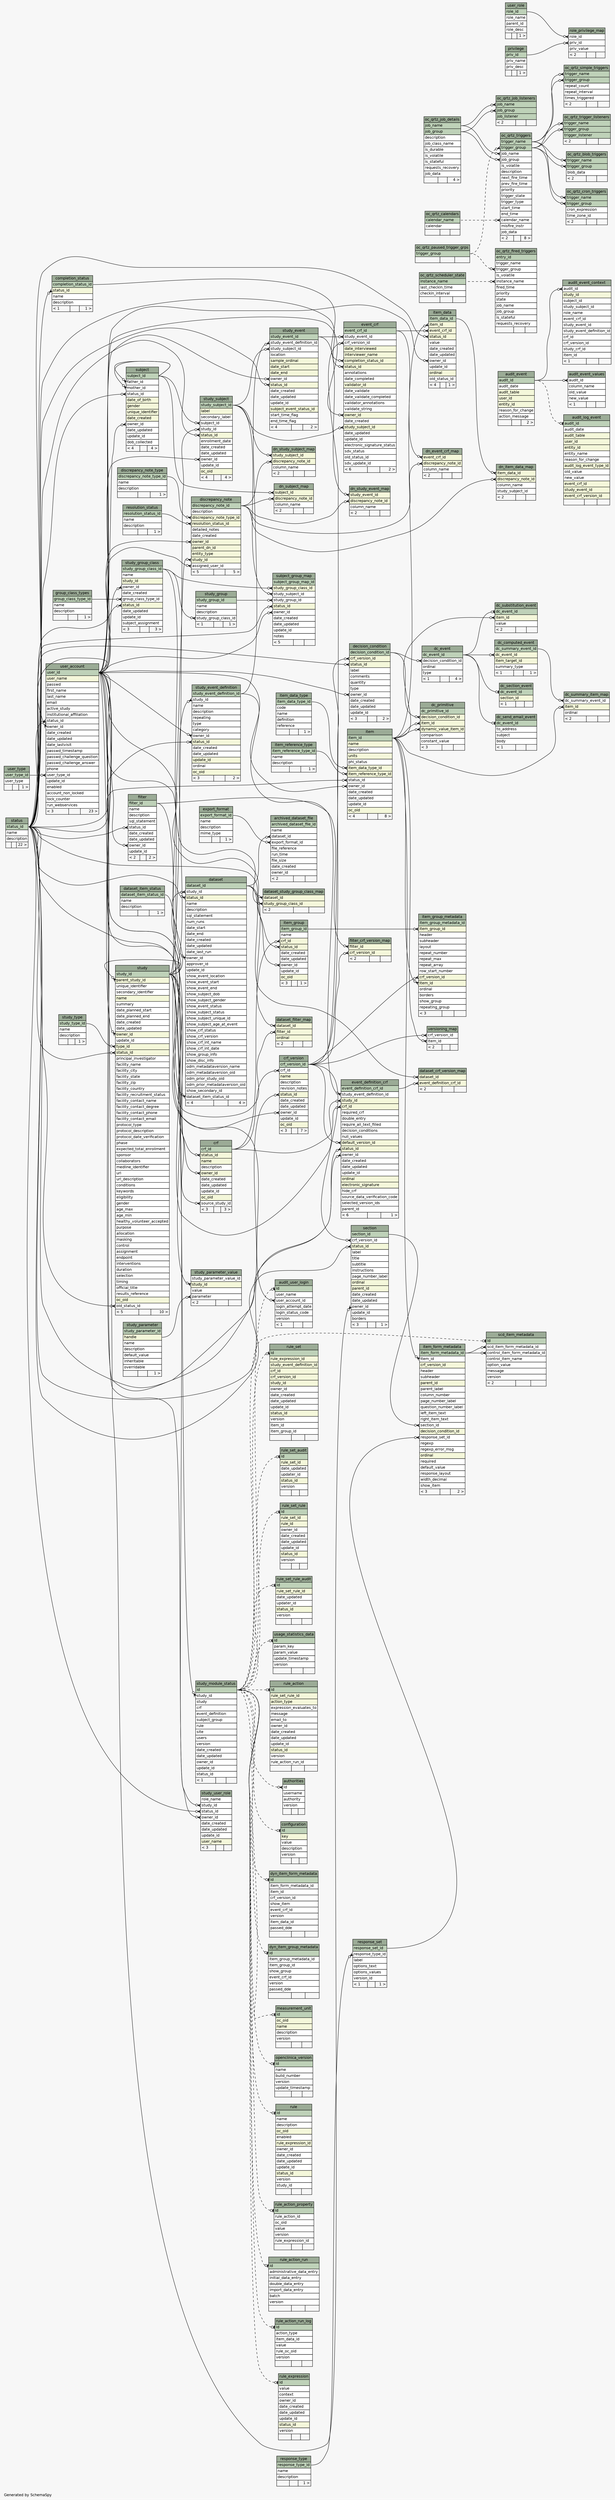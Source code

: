 // dot 2.28.0 on Windows Vista 6.0
// SchemaSpy rev 590
digraph "largeImpliedRelationshipsDiagram" {
  graph [
    rankdir="RL"
    bgcolor="#f7f7f7"
    label="\nGenerated by SchemaSpy"
    labeljust="l"
    nodesep="0.18"
    ranksep="0.46"
    fontname="Helvetica"
    fontsize="11"
  ];
  node [
    fontname="Helvetica"
    fontsize="11"
    shape="plaintext"
  ];
  edge [
    arrowsize="0.8"
  ];
  "archived_dataset_file" [
    label=<
    <TABLE BORDER="0" CELLBORDER="1" CELLSPACING="0" BGCOLOR="#ffffff">
      <TR><TD COLSPAN="3" BGCOLOR="#9bab96" ALIGN="CENTER">archived_dataset_file</TD></TR>
      <TR><TD PORT="archived_dataset_file_id" COLSPAN="3" BGCOLOR="#bed1b8" ALIGN="LEFT">archived_dataset_file_id</TD></TR>
      <TR><TD PORT="name" COLSPAN="3" ALIGN="LEFT">name</TD></TR>
      <TR><TD PORT="dataset_id" COLSPAN="3" ALIGN="LEFT">dataset_id</TD></TR>
      <TR><TD PORT="export_format_id" COLSPAN="3" ALIGN="LEFT">export_format_id</TD></TR>
      <TR><TD PORT="file_reference" COLSPAN="3" ALIGN="LEFT">file_reference</TD></TR>
      <TR><TD PORT="run_time" COLSPAN="3" ALIGN="LEFT">run_time</TD></TR>
      <TR><TD PORT="file_size" COLSPAN="3" ALIGN="LEFT">file_size</TD></TR>
      <TR><TD PORT="date_created" COLSPAN="3" ALIGN="LEFT">date_created</TD></TR>
      <TR><TD PORT="owner_id" COLSPAN="3" ALIGN="LEFT">owner_id</TD></TR>
      <TR><TD ALIGN="LEFT" BGCOLOR="#f7f7f7">&lt; 2</TD><TD ALIGN="RIGHT" BGCOLOR="#f7f7f7">  </TD><TD ALIGN="RIGHT" BGCOLOR="#f7f7f7">  </TD></TR>
    </TABLE>>
    URL="tables/archived_dataset_file.html"
    tooltip="archived_dataset_file"
  ];
  "audit_event" [
    label=<
    <TABLE BORDER="0" CELLBORDER="1" CELLSPACING="0" BGCOLOR="#ffffff">
      <TR><TD COLSPAN="3" BGCOLOR="#9bab96" ALIGN="CENTER">audit_event</TD></TR>
      <TR><TD PORT="audit_id" COLSPAN="3" BGCOLOR="#bed1b8" ALIGN="LEFT">audit_id</TD></TR>
      <TR><TD PORT="audit_date" COLSPAN="3" ALIGN="LEFT">audit_date</TD></TR>
      <TR><TD PORT="audit_table" COLSPAN="3" BGCOLOR="#f4f7da" ALIGN="LEFT">audit_table</TD></TR>
      <TR><TD PORT="user_id" COLSPAN="3" BGCOLOR="#f4f7da" ALIGN="LEFT">user_id</TD></TR>
      <TR><TD PORT="entity_id" COLSPAN="3" BGCOLOR="#f4f7da" ALIGN="LEFT">entity_id</TD></TR>
      <TR><TD PORT="reason_for_change" COLSPAN="3" ALIGN="LEFT">reason_for_change</TD></TR>
      <TR><TD PORT="action_message" COLSPAN="3" ALIGN="LEFT">action_message</TD></TR>
      <TR><TD ALIGN="LEFT" BGCOLOR="#f7f7f7">  </TD><TD ALIGN="RIGHT" BGCOLOR="#f7f7f7">  </TD><TD ALIGN="RIGHT" BGCOLOR="#f7f7f7">2 &gt;</TD></TR>
    </TABLE>>
    URL="tables/audit_event.html"
    tooltip="audit_event"
  ];
  "audit_event_context" [
    label=<
    <TABLE BORDER="0" CELLBORDER="1" CELLSPACING="0" BGCOLOR="#ffffff">
      <TR><TD COLSPAN="3" BGCOLOR="#9bab96" ALIGN="CENTER">audit_event_context</TD></TR>
      <TR><TD PORT="audit_id" COLSPAN="3" ALIGN="LEFT">audit_id</TD></TR>
      <TR><TD PORT="study_id" COLSPAN="3" BGCOLOR="#f4f7da" ALIGN="LEFT">study_id</TD></TR>
      <TR><TD PORT="subject_id" COLSPAN="3" ALIGN="LEFT">subject_id</TD></TR>
      <TR><TD PORT="study_subject_id" COLSPAN="3" ALIGN="LEFT">study_subject_id</TD></TR>
      <TR><TD PORT="role_name" COLSPAN="3" ALIGN="LEFT">role_name</TD></TR>
      <TR><TD PORT="event_crf_id" COLSPAN="3" ALIGN="LEFT">event_crf_id</TD></TR>
      <TR><TD PORT="study_event_id" COLSPAN="3" ALIGN="LEFT">study_event_id</TD></TR>
      <TR><TD PORT="study_event_definition_id" COLSPAN="3" ALIGN="LEFT">study_event_definition_id</TD></TR>
      <TR><TD PORT="crf_id" COLSPAN="3" ALIGN="LEFT">crf_id</TD></TR>
      <TR><TD PORT="crf_version_id" COLSPAN="3" ALIGN="LEFT">crf_version_id</TD></TR>
      <TR><TD PORT="study_crf_id" COLSPAN="3" ALIGN="LEFT">study_crf_id</TD></TR>
      <TR><TD PORT="item_id" COLSPAN="3" ALIGN="LEFT">item_id</TD></TR>
      <TR><TD ALIGN="LEFT" BGCOLOR="#f7f7f7">&lt; 1</TD><TD ALIGN="RIGHT" BGCOLOR="#f7f7f7">  </TD><TD ALIGN="RIGHT" BGCOLOR="#f7f7f7">  </TD></TR>
    </TABLE>>
    URL="tables/audit_event_context.html"
    tooltip="audit_event_context"
  ];
  "audit_event_values" [
    label=<
    <TABLE BORDER="0" CELLBORDER="1" CELLSPACING="0" BGCOLOR="#ffffff">
      <TR><TD COLSPAN="3" BGCOLOR="#9bab96" ALIGN="CENTER">audit_event_values</TD></TR>
      <TR><TD PORT="audit_id" COLSPAN="3" ALIGN="LEFT">audit_id</TD></TR>
      <TR><TD PORT="column_name" COLSPAN="3" ALIGN="LEFT">column_name</TD></TR>
      <TR><TD PORT="old_value" COLSPAN="3" ALIGN="LEFT">old_value</TD></TR>
      <TR><TD PORT="new_value" COLSPAN="3" ALIGN="LEFT">new_value</TD></TR>
      <TR><TD ALIGN="LEFT" BGCOLOR="#f7f7f7">&lt; 1</TD><TD ALIGN="RIGHT" BGCOLOR="#f7f7f7">  </TD><TD ALIGN="RIGHT" BGCOLOR="#f7f7f7">  </TD></TR>
    </TABLE>>
    URL="tables/audit_event_values.html"
    tooltip="audit_event_values"
  ];
  "audit_log_event" [
    label=<
    <TABLE BORDER="0" CELLBORDER="1" CELLSPACING="0" BGCOLOR="#ffffff">
      <TR><TD COLSPAN="3" BGCOLOR="#9bab96" ALIGN="CENTER">audit_log_event</TD></TR>
      <TR><TD PORT="audit_id" COLSPAN="3" BGCOLOR="#bed1b8" ALIGN="LEFT">audit_id</TD></TR>
      <TR><TD PORT="audit_date" COLSPAN="3" ALIGN="LEFT">audit_date</TD></TR>
      <TR><TD PORT="audit_table" COLSPAN="3" BGCOLOR="#f4f7da" ALIGN="LEFT">audit_table</TD></TR>
      <TR><TD PORT="user_id" COLSPAN="3" BGCOLOR="#f4f7da" ALIGN="LEFT">user_id</TD></TR>
      <TR><TD PORT="entity_id" COLSPAN="3" BGCOLOR="#f4f7da" ALIGN="LEFT">entity_id</TD></TR>
      <TR><TD PORT="entity_name" COLSPAN="3" ALIGN="LEFT">entity_name</TD></TR>
      <TR><TD PORT="reason_for_change" COLSPAN="3" ALIGN="LEFT">reason_for_change</TD></TR>
      <TR><TD PORT="audit_log_event_type_id" COLSPAN="3" BGCOLOR="#f4f7da" ALIGN="LEFT">audit_log_event_type_id</TD></TR>
      <TR><TD PORT="old_value" COLSPAN="3" ALIGN="LEFT">old_value</TD></TR>
      <TR><TD PORT="new_value" COLSPAN="3" ALIGN="LEFT">new_value</TD></TR>
      <TR><TD PORT="event_crf_id" COLSPAN="3" BGCOLOR="#f4f7da" ALIGN="LEFT">event_crf_id</TD></TR>
      <TR><TD PORT="study_event_id" COLSPAN="3" BGCOLOR="#f4f7da" ALIGN="LEFT">study_event_id</TD></TR>
      <TR><TD PORT="event_crf_version_id" COLSPAN="3" BGCOLOR="#f4f7da" ALIGN="LEFT">event_crf_version_id</TD></TR>
      <TR><TD ALIGN="LEFT" BGCOLOR="#f7f7f7">  </TD><TD ALIGN="RIGHT" BGCOLOR="#f7f7f7">  </TD><TD ALIGN="RIGHT" BGCOLOR="#f7f7f7">  </TD></TR>
    </TABLE>>
    URL="tables/audit_log_event.html"
    tooltip="audit_log_event"
  ];
  "audit_user_login" [
    label=<
    <TABLE BORDER="0" CELLBORDER="1" CELLSPACING="0" BGCOLOR="#ffffff">
      <TR><TD COLSPAN="3" BGCOLOR="#9bab96" ALIGN="CENTER">audit_user_login</TD></TR>
      <TR><TD PORT="id" COLSPAN="3" BGCOLOR="#bed1b8" ALIGN="LEFT">id</TD></TR>
      <TR><TD PORT="user_name" COLSPAN="3" ALIGN="LEFT">user_name</TD></TR>
      <TR><TD PORT="user_account_id" COLSPAN="3" ALIGN="LEFT">user_account_id</TD></TR>
      <TR><TD PORT="login_attempt_date" COLSPAN="3" ALIGN="LEFT">login_attempt_date</TD></TR>
      <TR><TD PORT="login_status_code" COLSPAN="3" ALIGN="LEFT">login_status_code</TD></TR>
      <TR><TD PORT="version" COLSPAN="3" ALIGN="LEFT">version</TD></TR>
      <TR><TD ALIGN="LEFT" BGCOLOR="#f7f7f7">&lt; 1</TD><TD ALIGN="RIGHT" BGCOLOR="#f7f7f7">  </TD><TD ALIGN="RIGHT" BGCOLOR="#f7f7f7">  </TD></TR>
    </TABLE>>
    URL="tables/audit_user_login.html"
    tooltip="audit_user_login"
  ];
  "authorities" [
    label=<
    <TABLE BORDER="0" CELLBORDER="1" CELLSPACING="0" BGCOLOR="#ffffff">
      <TR><TD COLSPAN="3" BGCOLOR="#9bab96" ALIGN="CENTER">authorities</TD></TR>
      <TR><TD PORT="id" COLSPAN="3" ALIGN="LEFT">id</TD></TR>
      <TR><TD PORT="username" COLSPAN="3" ALIGN="LEFT">username</TD></TR>
      <TR><TD PORT="authority" COLSPAN="3" ALIGN="LEFT">authority</TD></TR>
      <TR><TD PORT="version" COLSPAN="3" ALIGN="LEFT">version</TD></TR>
      <TR><TD ALIGN="LEFT" BGCOLOR="#f7f7f7">  </TD><TD ALIGN="RIGHT" BGCOLOR="#f7f7f7">  </TD><TD ALIGN="RIGHT" BGCOLOR="#f7f7f7">  </TD></TR>
    </TABLE>>
    URL="tables/authorities.html"
    tooltip="authorities"
  ];
  "completion_status" [
    label=<
    <TABLE BORDER="0" CELLBORDER="1" CELLSPACING="0" BGCOLOR="#ffffff">
      <TR><TD COLSPAN="3" BGCOLOR="#9bab96" ALIGN="CENTER">completion_status</TD></TR>
      <TR><TD PORT="completion_status_id" COLSPAN="3" BGCOLOR="#bed1b8" ALIGN="LEFT">completion_status_id</TD></TR>
      <TR><TD PORT="status_id" COLSPAN="3" BGCOLOR="#f4f7da" ALIGN="LEFT">status_id</TD></TR>
      <TR><TD PORT="name" COLSPAN="3" ALIGN="LEFT">name</TD></TR>
      <TR><TD PORT="description" COLSPAN="3" ALIGN="LEFT">description</TD></TR>
      <TR><TD ALIGN="LEFT" BGCOLOR="#f7f7f7">&lt; 1</TD><TD ALIGN="RIGHT" BGCOLOR="#f7f7f7">  </TD><TD ALIGN="RIGHT" BGCOLOR="#f7f7f7">1 &gt;</TD></TR>
    </TABLE>>
    URL="tables/completion_status.html"
    tooltip="completion_status"
  ];
  "configuration" [
    label=<
    <TABLE BORDER="0" CELLBORDER="1" CELLSPACING="0" BGCOLOR="#ffffff">
      <TR><TD COLSPAN="3" BGCOLOR="#9bab96" ALIGN="CENTER">configuration</TD></TR>
      <TR><TD PORT="id" COLSPAN="3" BGCOLOR="#bed1b8" ALIGN="LEFT">id</TD></TR>
      <TR><TD PORT="key" COLSPAN="3" BGCOLOR="#f4f7da" ALIGN="LEFT">key</TD></TR>
      <TR><TD PORT="value" COLSPAN="3" ALIGN="LEFT">value</TD></TR>
      <TR><TD PORT="description" COLSPAN="3" ALIGN="LEFT">description</TD></TR>
      <TR><TD PORT="version" COLSPAN="3" ALIGN="LEFT">version</TD></TR>
      <TR><TD ALIGN="LEFT" BGCOLOR="#f7f7f7">  </TD><TD ALIGN="RIGHT" BGCOLOR="#f7f7f7">  </TD><TD ALIGN="RIGHT" BGCOLOR="#f7f7f7">  </TD></TR>
    </TABLE>>
    URL="tables/configuration.html"
    tooltip="configuration"
  ];
  "crf" [
    label=<
    <TABLE BORDER="0" CELLBORDER="1" CELLSPACING="0" BGCOLOR="#ffffff">
      <TR><TD COLSPAN="3" BGCOLOR="#9bab96" ALIGN="CENTER">crf</TD></TR>
      <TR><TD PORT="crf_id" COLSPAN="3" BGCOLOR="#bed1b8" ALIGN="LEFT">crf_id</TD></TR>
      <TR><TD PORT="status_id" COLSPAN="3" BGCOLOR="#f4f7da" ALIGN="LEFT">status_id</TD></TR>
      <TR><TD PORT="name" COLSPAN="3" BGCOLOR="#f4f7da" ALIGN="LEFT">name</TD></TR>
      <TR><TD PORT="description" COLSPAN="3" ALIGN="LEFT">description</TD></TR>
      <TR><TD PORT="owner_id" COLSPAN="3" BGCOLOR="#f4f7da" ALIGN="LEFT">owner_id</TD></TR>
      <TR><TD PORT="date_created" COLSPAN="3" ALIGN="LEFT">date_created</TD></TR>
      <TR><TD PORT="date_updated" COLSPAN="3" ALIGN="LEFT">date_updated</TD></TR>
      <TR><TD PORT="update_id" COLSPAN="3" ALIGN="LEFT">update_id</TD></TR>
      <TR><TD PORT="oc_oid" COLSPAN="3" BGCOLOR="#f4f7da" ALIGN="LEFT">oc_oid</TD></TR>
      <TR><TD PORT="source_study_id" COLSPAN="3" ALIGN="LEFT">source_study_id</TD></TR>
      <TR><TD ALIGN="LEFT" BGCOLOR="#f7f7f7">&lt; 3</TD><TD ALIGN="RIGHT" BGCOLOR="#f7f7f7">  </TD><TD ALIGN="RIGHT" BGCOLOR="#f7f7f7">3 &gt;</TD></TR>
    </TABLE>>
    URL="tables/crf.html"
    tooltip="crf"
  ];
  "crf_version" [
    label=<
    <TABLE BORDER="0" CELLBORDER="1" CELLSPACING="0" BGCOLOR="#ffffff">
      <TR><TD COLSPAN="3" BGCOLOR="#9bab96" ALIGN="CENTER">crf_version</TD></TR>
      <TR><TD PORT="crf_version_id" COLSPAN="3" BGCOLOR="#bed1b8" ALIGN="LEFT">crf_version_id</TD></TR>
      <TR><TD PORT="crf_id" COLSPAN="3" ALIGN="LEFT">crf_id</TD></TR>
      <TR><TD PORT="name" COLSPAN="3" BGCOLOR="#f4f7da" ALIGN="LEFT">name</TD></TR>
      <TR><TD PORT="description" COLSPAN="3" ALIGN="LEFT">description</TD></TR>
      <TR><TD PORT="revision_notes" COLSPAN="3" ALIGN="LEFT">revision_notes</TD></TR>
      <TR><TD PORT="status_id" COLSPAN="3" BGCOLOR="#f4f7da" ALIGN="LEFT">status_id</TD></TR>
      <TR><TD PORT="date_created" COLSPAN="3" ALIGN="LEFT">date_created</TD></TR>
      <TR><TD PORT="date_updated" COLSPAN="3" ALIGN="LEFT">date_updated</TD></TR>
      <TR><TD PORT="owner_id" COLSPAN="3" ALIGN="LEFT">owner_id</TD></TR>
      <TR><TD PORT="update_id" COLSPAN="3" ALIGN="LEFT">update_id</TD></TR>
      <TR><TD PORT="oc_oid" COLSPAN="3" BGCOLOR="#f4f7da" ALIGN="LEFT">oc_oid</TD></TR>
      <TR><TD ALIGN="LEFT" BGCOLOR="#f7f7f7">&lt; 3</TD><TD ALIGN="RIGHT" BGCOLOR="#f7f7f7">  </TD><TD ALIGN="RIGHT" BGCOLOR="#f7f7f7">7 &gt;</TD></TR>
    </TABLE>>
    URL="tables/crf_version.html"
    tooltip="crf_version"
  ];
  "dataset" [
    label=<
    <TABLE BORDER="0" CELLBORDER="1" CELLSPACING="0" BGCOLOR="#ffffff">
      <TR><TD COLSPAN="3" BGCOLOR="#9bab96" ALIGN="CENTER">dataset</TD></TR>
      <TR><TD PORT="dataset_id" COLSPAN="3" BGCOLOR="#bed1b8" ALIGN="LEFT">dataset_id</TD></TR>
      <TR><TD PORT="study_id" COLSPAN="3" ALIGN="LEFT">study_id</TD></TR>
      <TR><TD PORT="status_id" COLSPAN="3" BGCOLOR="#f4f7da" ALIGN="LEFT">status_id</TD></TR>
      <TR><TD PORT="name" COLSPAN="3" ALIGN="LEFT">name</TD></TR>
      <TR><TD PORT="description" COLSPAN="3" ALIGN="LEFT">description</TD></TR>
      <TR><TD PORT="sql_statement" COLSPAN="3" ALIGN="LEFT">sql_statement</TD></TR>
      <TR><TD PORT="num_runs" COLSPAN="3" ALIGN="LEFT">num_runs</TD></TR>
      <TR><TD PORT="date_start" COLSPAN="3" ALIGN="LEFT">date_start</TD></TR>
      <TR><TD PORT="date_end" COLSPAN="3" ALIGN="LEFT">date_end</TD></TR>
      <TR><TD PORT="date_created" COLSPAN="3" ALIGN="LEFT">date_created</TD></TR>
      <TR><TD PORT="date_updated" COLSPAN="3" ALIGN="LEFT">date_updated</TD></TR>
      <TR><TD PORT="date_last_run" COLSPAN="3" ALIGN="LEFT">date_last_run</TD></TR>
      <TR><TD PORT="owner_id" COLSPAN="3" ALIGN="LEFT">owner_id</TD></TR>
      <TR><TD PORT="approver_id" COLSPAN="3" ALIGN="LEFT">approver_id</TD></TR>
      <TR><TD PORT="update_id" COLSPAN="3" ALIGN="LEFT">update_id</TD></TR>
      <TR><TD PORT="show_event_location" COLSPAN="3" ALIGN="LEFT">show_event_location</TD></TR>
      <TR><TD PORT="show_event_start" COLSPAN="3" ALIGN="LEFT">show_event_start</TD></TR>
      <TR><TD PORT="show_event_end" COLSPAN="3" ALIGN="LEFT">show_event_end</TD></TR>
      <TR><TD PORT="show_subject_dob" COLSPAN="3" ALIGN="LEFT">show_subject_dob</TD></TR>
      <TR><TD PORT="show_subject_gender" COLSPAN="3" ALIGN="LEFT">show_subject_gender</TD></TR>
      <TR><TD PORT="show_event_status" COLSPAN="3" ALIGN="LEFT">show_event_status</TD></TR>
      <TR><TD PORT="show_subject_status" COLSPAN="3" ALIGN="LEFT">show_subject_status</TD></TR>
      <TR><TD PORT="show_subject_unique_id" COLSPAN="3" ALIGN="LEFT">show_subject_unique_id</TD></TR>
      <TR><TD PORT="show_subject_age_at_event" COLSPAN="3" ALIGN="LEFT">show_subject_age_at_event</TD></TR>
      <TR><TD PORT="show_crf_status" COLSPAN="3" ALIGN="LEFT">show_crf_status</TD></TR>
      <TR><TD PORT="show_crf_version" COLSPAN="3" ALIGN="LEFT">show_crf_version</TD></TR>
      <TR><TD PORT="show_crf_int_name" COLSPAN="3" ALIGN="LEFT">show_crf_int_name</TD></TR>
      <TR><TD PORT="show_crf_int_date" COLSPAN="3" ALIGN="LEFT">show_crf_int_date</TD></TR>
      <TR><TD PORT="show_group_info" COLSPAN="3" ALIGN="LEFT">show_group_info</TD></TR>
      <TR><TD PORT="show_disc_info" COLSPAN="3" ALIGN="LEFT">show_disc_info</TD></TR>
      <TR><TD PORT="odm_metadataversion_name" COLSPAN="3" ALIGN="LEFT">odm_metadataversion_name</TD></TR>
      <TR><TD PORT="odm_metadataversion_oid" COLSPAN="3" ALIGN="LEFT">odm_metadataversion_oid</TD></TR>
      <TR><TD PORT="odm_prior_study_oid" COLSPAN="3" ALIGN="LEFT">odm_prior_study_oid</TD></TR>
      <TR><TD PORT="odm_prior_metadataversion_oid" COLSPAN="3" ALIGN="LEFT">odm_prior_metadataversion_oid</TD></TR>
      <TR><TD PORT="show_secondary_id" COLSPAN="3" ALIGN="LEFT">show_secondary_id</TD></TR>
      <TR><TD PORT="dataset_item_status_id" COLSPAN="3" ALIGN="LEFT">dataset_item_status_id</TD></TR>
      <TR><TD ALIGN="LEFT" BGCOLOR="#f7f7f7">&lt; 4</TD><TD ALIGN="RIGHT" BGCOLOR="#f7f7f7">  </TD><TD ALIGN="RIGHT" BGCOLOR="#f7f7f7">4 &gt;</TD></TR>
    </TABLE>>
    URL="tables/dataset.html"
    tooltip="dataset"
  ];
  "dataset_crf_version_map" [
    label=<
    <TABLE BORDER="0" CELLBORDER="1" CELLSPACING="0" BGCOLOR="#ffffff">
      <TR><TD COLSPAN="3" BGCOLOR="#9bab96" ALIGN="CENTER">dataset_crf_version_map</TD></TR>
      <TR><TD PORT="dataset_id" COLSPAN="3" BGCOLOR="#f4f7da" ALIGN="LEFT">dataset_id</TD></TR>
      <TR><TD PORT="event_definition_crf_id" COLSPAN="3" BGCOLOR="#f4f7da" ALIGN="LEFT">event_definition_crf_id</TD></TR>
      <TR><TD ALIGN="LEFT" BGCOLOR="#f7f7f7">&lt; 2</TD><TD ALIGN="RIGHT" BGCOLOR="#f7f7f7">  </TD><TD ALIGN="RIGHT" BGCOLOR="#f7f7f7">  </TD></TR>
    </TABLE>>
    URL="tables/dataset_crf_version_map.html"
    tooltip="dataset_crf_version_map"
  ];
  "dataset_filter_map" [
    label=<
    <TABLE BORDER="0" CELLBORDER="1" CELLSPACING="0" BGCOLOR="#ffffff">
      <TR><TD COLSPAN="3" BGCOLOR="#9bab96" ALIGN="CENTER">dataset_filter_map</TD></TR>
      <TR><TD PORT="dataset_id" COLSPAN="3" BGCOLOR="#f4f7da" ALIGN="LEFT">dataset_id</TD></TR>
      <TR><TD PORT="filter_id" COLSPAN="3" BGCOLOR="#f4f7da" ALIGN="LEFT">filter_id</TD></TR>
      <TR><TD PORT="ordinal" COLSPAN="3" BGCOLOR="#f4f7da" ALIGN="LEFT">ordinal</TD></TR>
      <TR><TD ALIGN="LEFT" BGCOLOR="#f7f7f7">&lt; 2</TD><TD ALIGN="RIGHT" BGCOLOR="#f7f7f7">  </TD><TD ALIGN="RIGHT" BGCOLOR="#f7f7f7">  </TD></TR>
    </TABLE>>
    URL="tables/dataset_filter_map.html"
    tooltip="dataset_filter_map"
  ];
  "dataset_item_status" [
    label=<
    <TABLE BORDER="0" CELLBORDER="1" CELLSPACING="0" BGCOLOR="#ffffff">
      <TR><TD COLSPAN="3" BGCOLOR="#9bab96" ALIGN="CENTER">dataset_item_status</TD></TR>
      <TR><TD PORT="dataset_item_status_id" COLSPAN="3" BGCOLOR="#bed1b8" ALIGN="LEFT">dataset_item_status_id</TD></TR>
      <TR><TD PORT="name" COLSPAN="3" ALIGN="LEFT">name</TD></TR>
      <TR><TD PORT="description" COLSPAN="3" ALIGN="LEFT">description</TD></TR>
      <TR><TD ALIGN="LEFT" BGCOLOR="#f7f7f7">  </TD><TD ALIGN="RIGHT" BGCOLOR="#f7f7f7">  </TD><TD ALIGN="RIGHT" BGCOLOR="#f7f7f7">1 &gt;</TD></TR>
    </TABLE>>
    URL="tables/dataset_item_status.html"
    tooltip="dataset_item_status"
  ];
  "dataset_study_group_class_map" [
    label=<
    <TABLE BORDER="0" CELLBORDER="1" CELLSPACING="0" BGCOLOR="#ffffff">
      <TR><TD COLSPAN="3" BGCOLOR="#9bab96" ALIGN="CENTER">dataset_study_group_class_map</TD></TR>
      <TR><TD PORT="dataset_id" COLSPAN="3" BGCOLOR="#f4f7da" ALIGN="LEFT">dataset_id</TD></TR>
      <TR><TD PORT="study_group_class_id" COLSPAN="3" BGCOLOR="#f4f7da" ALIGN="LEFT">study_group_class_id</TD></TR>
      <TR><TD ALIGN="LEFT" BGCOLOR="#f7f7f7">&lt; 2</TD><TD ALIGN="RIGHT" BGCOLOR="#f7f7f7">  </TD><TD ALIGN="RIGHT" BGCOLOR="#f7f7f7">  </TD></TR>
    </TABLE>>
    URL="tables/dataset_study_group_class_map.html"
    tooltip="dataset_study_group_class_map"
  ];
  "dc_computed_event" [
    label=<
    <TABLE BORDER="0" CELLBORDER="1" CELLSPACING="0" BGCOLOR="#ffffff">
      <TR><TD COLSPAN="3" BGCOLOR="#9bab96" ALIGN="CENTER">dc_computed_event</TD></TR>
      <TR><TD PORT="dc_summary_event_id" COLSPAN="3" BGCOLOR="#bed1b8" ALIGN="LEFT">dc_summary_event_id</TD></TR>
      <TR><TD PORT="dc_event_id" COLSPAN="3" BGCOLOR="#f4f7da" ALIGN="LEFT">dc_event_id</TD></TR>
      <TR><TD PORT="item_target_id" COLSPAN="3" BGCOLOR="#f4f7da" ALIGN="LEFT">item_target_id</TD></TR>
      <TR><TD PORT="summary_type" COLSPAN="3" ALIGN="LEFT">summary_type</TD></TR>
      <TR><TD ALIGN="LEFT" BGCOLOR="#f7f7f7">&lt; 1</TD><TD ALIGN="RIGHT" BGCOLOR="#f7f7f7">  </TD><TD ALIGN="RIGHT" BGCOLOR="#f7f7f7">1 &gt;</TD></TR>
    </TABLE>>
    URL="tables/dc_computed_event.html"
    tooltip="dc_computed_event"
  ];
  "dc_event" [
    label=<
    <TABLE BORDER="0" CELLBORDER="1" CELLSPACING="0" BGCOLOR="#ffffff">
      <TR><TD COLSPAN="3" BGCOLOR="#9bab96" ALIGN="CENTER">dc_event</TD></TR>
      <TR><TD PORT="dc_event_id" COLSPAN="3" BGCOLOR="#bed1b8" ALIGN="LEFT">dc_event_id</TD></TR>
      <TR><TD PORT="decision_condition_id" COLSPAN="3" ALIGN="LEFT">decision_condition_id</TD></TR>
      <TR><TD PORT="ordinal" COLSPAN="3" ALIGN="LEFT">ordinal</TD></TR>
      <TR><TD PORT="type" COLSPAN="3" ALIGN="LEFT">type</TD></TR>
      <TR><TD ALIGN="LEFT" BGCOLOR="#f7f7f7">&lt; 1</TD><TD ALIGN="RIGHT" BGCOLOR="#f7f7f7">  </TD><TD ALIGN="RIGHT" BGCOLOR="#f7f7f7">4 &gt;</TD></TR>
    </TABLE>>
    URL="tables/dc_event.html"
    tooltip="dc_event"
  ];
  "dc_primitive" [
    label=<
    <TABLE BORDER="0" CELLBORDER="1" CELLSPACING="0" BGCOLOR="#ffffff">
      <TR><TD COLSPAN="3" BGCOLOR="#9bab96" ALIGN="CENTER">dc_primitive</TD></TR>
      <TR><TD PORT="dc_primitive_id" COLSPAN="3" BGCOLOR="#bed1b8" ALIGN="LEFT">dc_primitive_id</TD></TR>
      <TR><TD PORT="decision_condition_id" COLSPAN="3" BGCOLOR="#f4f7da" ALIGN="LEFT">decision_condition_id</TD></TR>
      <TR><TD PORT="item_id" COLSPAN="3" BGCOLOR="#f4f7da" ALIGN="LEFT">item_id</TD></TR>
      <TR><TD PORT="dynamic_value_item_id" COLSPAN="3" BGCOLOR="#f4f7da" ALIGN="LEFT">dynamic_value_item_id</TD></TR>
      <TR><TD PORT="comparison" COLSPAN="3" ALIGN="LEFT">comparison</TD></TR>
      <TR><TD PORT="constant_value" COLSPAN="3" ALIGN="LEFT">constant_value</TD></TR>
      <TR><TD ALIGN="LEFT" BGCOLOR="#f7f7f7">&lt; 3</TD><TD ALIGN="RIGHT" BGCOLOR="#f7f7f7">  </TD><TD ALIGN="RIGHT" BGCOLOR="#f7f7f7">  </TD></TR>
    </TABLE>>
    URL="tables/dc_primitive.html"
    tooltip="dc_primitive"
  ];
  "dc_section_event" [
    label=<
    <TABLE BORDER="0" CELLBORDER="1" CELLSPACING="0" BGCOLOR="#ffffff">
      <TR><TD COLSPAN="3" BGCOLOR="#9bab96" ALIGN="CENTER">dc_section_event</TD></TR>
      <TR><TD PORT="dc_event_id" COLSPAN="3" BGCOLOR="#bed1b8" ALIGN="LEFT">dc_event_id</TD></TR>
      <TR><TD PORT="section_id" COLSPAN="3" BGCOLOR="#f4f7da" ALIGN="LEFT">section_id</TD></TR>
      <TR><TD ALIGN="LEFT" BGCOLOR="#f7f7f7">&lt; 1</TD><TD ALIGN="RIGHT" BGCOLOR="#f7f7f7">  </TD><TD ALIGN="RIGHT" BGCOLOR="#f7f7f7">  </TD></TR>
    </TABLE>>
    URL="tables/dc_section_event.html"
    tooltip="dc_section_event"
  ];
  "dc_send_email_event" [
    label=<
    <TABLE BORDER="0" CELLBORDER="1" CELLSPACING="0" BGCOLOR="#ffffff">
      <TR><TD COLSPAN="3" BGCOLOR="#9bab96" ALIGN="CENTER">dc_send_email_event</TD></TR>
      <TR><TD PORT="dc_event_id" COLSPAN="3" BGCOLOR="#bed1b8" ALIGN="LEFT">dc_event_id</TD></TR>
      <TR><TD PORT="to_address" COLSPAN="3" ALIGN="LEFT">to_address</TD></TR>
      <TR><TD PORT="subject" COLSPAN="3" ALIGN="LEFT">subject</TD></TR>
      <TR><TD PORT="body" COLSPAN="3" ALIGN="LEFT">body</TD></TR>
      <TR><TD ALIGN="LEFT" BGCOLOR="#f7f7f7">&lt; 1</TD><TD ALIGN="RIGHT" BGCOLOR="#f7f7f7">  </TD><TD ALIGN="RIGHT" BGCOLOR="#f7f7f7">  </TD></TR>
    </TABLE>>
    URL="tables/dc_send_email_event.html"
    tooltip="dc_send_email_event"
  ];
  "dc_substitution_event" [
    label=<
    <TABLE BORDER="0" CELLBORDER="1" CELLSPACING="0" BGCOLOR="#ffffff">
      <TR><TD COLSPAN="3" BGCOLOR="#9bab96" ALIGN="CENTER">dc_substitution_event</TD></TR>
      <TR><TD PORT="dc_event_id" COLSPAN="3" BGCOLOR="#bed1b8" ALIGN="LEFT">dc_event_id</TD></TR>
      <TR><TD PORT="item_id" COLSPAN="3" BGCOLOR="#f4f7da" ALIGN="LEFT">item_id</TD></TR>
      <TR><TD PORT="value" COLSPAN="3" ALIGN="LEFT">value</TD></TR>
      <TR><TD ALIGN="LEFT" BGCOLOR="#f7f7f7">&lt; 2</TD><TD ALIGN="RIGHT" BGCOLOR="#f7f7f7">  </TD><TD ALIGN="RIGHT" BGCOLOR="#f7f7f7">  </TD></TR>
    </TABLE>>
    URL="tables/dc_substitution_event.html"
    tooltip="dc_substitution_event"
  ];
  "dc_summary_item_map" [
    label=<
    <TABLE BORDER="0" CELLBORDER="1" CELLSPACING="0" BGCOLOR="#ffffff">
      <TR><TD COLSPAN="3" BGCOLOR="#9bab96" ALIGN="CENTER">dc_summary_item_map</TD></TR>
      <TR><TD PORT="dc_summary_event_id" COLSPAN="3" ALIGN="LEFT">dc_summary_event_id</TD></TR>
      <TR><TD PORT="item_id" COLSPAN="3" BGCOLOR="#f4f7da" ALIGN="LEFT">item_id</TD></TR>
      <TR><TD PORT="ordinal" COLSPAN="3" ALIGN="LEFT">ordinal</TD></TR>
      <TR><TD ALIGN="LEFT" BGCOLOR="#f7f7f7">&lt; 2</TD><TD ALIGN="RIGHT" BGCOLOR="#f7f7f7">  </TD><TD ALIGN="RIGHT" BGCOLOR="#f7f7f7">  </TD></TR>
    </TABLE>>
    URL="tables/dc_summary_item_map.html"
    tooltip="dc_summary_item_map"
  ];
  "decision_condition" [
    label=<
    <TABLE BORDER="0" CELLBORDER="1" CELLSPACING="0" BGCOLOR="#ffffff">
      <TR><TD COLSPAN="3" BGCOLOR="#9bab96" ALIGN="CENTER">decision_condition</TD></TR>
      <TR><TD PORT="decision_condition_id" COLSPAN="3" BGCOLOR="#bed1b8" ALIGN="LEFT">decision_condition_id</TD></TR>
      <TR><TD PORT="crf_version_id" COLSPAN="3" BGCOLOR="#f4f7da" ALIGN="LEFT">crf_version_id</TD></TR>
      <TR><TD PORT="status_id" COLSPAN="3" BGCOLOR="#f4f7da" ALIGN="LEFT">status_id</TD></TR>
      <TR><TD PORT="label" COLSPAN="3" ALIGN="LEFT">label</TD></TR>
      <TR><TD PORT="comments" COLSPAN="3" ALIGN="LEFT">comments</TD></TR>
      <TR><TD PORT="quantity" COLSPAN="3" ALIGN="LEFT">quantity</TD></TR>
      <TR><TD PORT="type" COLSPAN="3" ALIGN="LEFT">type</TD></TR>
      <TR><TD PORT="owner_id" COLSPAN="3" ALIGN="LEFT">owner_id</TD></TR>
      <TR><TD PORT="date_created" COLSPAN="3" ALIGN="LEFT">date_created</TD></TR>
      <TR><TD PORT="date_updated" COLSPAN="3" ALIGN="LEFT">date_updated</TD></TR>
      <TR><TD PORT="update_id" COLSPAN="3" ALIGN="LEFT">update_id</TD></TR>
      <TR><TD ALIGN="LEFT" BGCOLOR="#f7f7f7">&lt; 3</TD><TD ALIGN="RIGHT" BGCOLOR="#f7f7f7">  </TD><TD ALIGN="RIGHT" BGCOLOR="#f7f7f7">2 &gt;</TD></TR>
    </TABLE>>
    URL="tables/decision_condition.html"
    tooltip="decision_condition"
  ];
  "discrepancy_note" [
    label=<
    <TABLE BORDER="0" CELLBORDER="1" CELLSPACING="0" BGCOLOR="#ffffff">
      <TR><TD COLSPAN="3" BGCOLOR="#9bab96" ALIGN="CENTER">discrepancy_note</TD></TR>
      <TR><TD PORT="discrepancy_note_id" COLSPAN="3" BGCOLOR="#bed1b8" ALIGN="LEFT">discrepancy_note_id</TD></TR>
      <TR><TD PORT="description" COLSPAN="3" ALIGN="LEFT">description</TD></TR>
      <TR><TD PORT="discrepancy_note_type_id" COLSPAN="3" BGCOLOR="#f4f7da" ALIGN="LEFT">discrepancy_note_type_id</TD></TR>
      <TR><TD PORT="resolution_status_id" COLSPAN="3" BGCOLOR="#f4f7da" ALIGN="LEFT">resolution_status_id</TD></TR>
      <TR><TD PORT="detailed_notes" COLSPAN="3" ALIGN="LEFT">detailed_notes</TD></TR>
      <TR><TD PORT="date_created" COLSPAN="3" ALIGN="LEFT">date_created</TD></TR>
      <TR><TD PORT="owner_id" COLSPAN="3" BGCOLOR="#f4f7da" ALIGN="LEFT">owner_id</TD></TR>
      <TR><TD PORT="parent_dn_id" COLSPAN="3" BGCOLOR="#f4f7da" ALIGN="LEFT">parent_dn_id</TD></TR>
      <TR><TD PORT="entity_type" COLSPAN="3" BGCOLOR="#f4f7da" ALIGN="LEFT">entity_type</TD></TR>
      <TR><TD PORT="study_id" COLSPAN="3" BGCOLOR="#f4f7da" ALIGN="LEFT">study_id</TD></TR>
      <TR><TD PORT="assigned_user_id" COLSPAN="3" ALIGN="LEFT">assigned_user_id</TD></TR>
      <TR><TD ALIGN="LEFT" BGCOLOR="#f7f7f7">&lt; 5</TD><TD ALIGN="RIGHT" BGCOLOR="#f7f7f7">  </TD><TD ALIGN="RIGHT" BGCOLOR="#f7f7f7">5 &gt;</TD></TR>
    </TABLE>>
    URL="tables/discrepancy_note.html"
    tooltip="discrepancy_note"
  ];
  "discrepancy_note_type" [
    label=<
    <TABLE BORDER="0" CELLBORDER="1" CELLSPACING="0" BGCOLOR="#ffffff">
      <TR><TD COLSPAN="3" BGCOLOR="#9bab96" ALIGN="CENTER">discrepancy_note_type</TD></TR>
      <TR><TD PORT="discrepancy_note_type_id" COLSPAN="3" BGCOLOR="#bed1b8" ALIGN="LEFT">discrepancy_note_type_id</TD></TR>
      <TR><TD PORT="name" COLSPAN="3" ALIGN="LEFT">name</TD></TR>
      <TR><TD PORT="description" COLSPAN="3" ALIGN="LEFT">description</TD></TR>
      <TR><TD ALIGN="LEFT" BGCOLOR="#f7f7f7">  </TD><TD ALIGN="RIGHT" BGCOLOR="#f7f7f7">  </TD><TD ALIGN="RIGHT" BGCOLOR="#f7f7f7">1 &gt;</TD></TR>
    </TABLE>>
    URL="tables/discrepancy_note_type.html"
    tooltip="discrepancy_note_type"
  ];
  "dn_event_crf_map" [
    label=<
    <TABLE BORDER="0" CELLBORDER="1" CELLSPACING="0" BGCOLOR="#ffffff">
      <TR><TD COLSPAN="3" BGCOLOR="#9bab96" ALIGN="CENTER">dn_event_crf_map</TD></TR>
      <TR><TD PORT="event_crf_id" COLSPAN="3" BGCOLOR="#f4f7da" ALIGN="LEFT">event_crf_id</TD></TR>
      <TR><TD PORT="discrepancy_note_id" COLSPAN="3" BGCOLOR="#f4f7da" ALIGN="LEFT">discrepancy_note_id</TD></TR>
      <TR><TD PORT="column_name" COLSPAN="3" ALIGN="LEFT">column_name</TD></TR>
      <TR><TD ALIGN="LEFT" BGCOLOR="#f7f7f7">&lt; 2</TD><TD ALIGN="RIGHT" BGCOLOR="#f7f7f7">  </TD><TD ALIGN="RIGHT" BGCOLOR="#f7f7f7">  </TD></TR>
    </TABLE>>
    URL="tables/dn_event_crf_map.html"
    tooltip="dn_event_crf_map"
  ];
  "dn_item_data_map" [
    label=<
    <TABLE BORDER="0" CELLBORDER="1" CELLSPACING="0" BGCOLOR="#ffffff">
      <TR><TD COLSPAN="3" BGCOLOR="#9bab96" ALIGN="CENTER">dn_item_data_map</TD></TR>
      <TR><TD PORT="item_data_id" COLSPAN="3" BGCOLOR="#f4f7da" ALIGN="LEFT">item_data_id</TD></TR>
      <TR><TD PORT="discrepancy_note_id" COLSPAN="3" BGCOLOR="#f4f7da" ALIGN="LEFT">discrepancy_note_id</TD></TR>
      <TR><TD PORT="column_name" COLSPAN="3" ALIGN="LEFT">column_name</TD></TR>
      <TR><TD PORT="study_subject_id" COLSPAN="3" ALIGN="LEFT">study_subject_id</TD></TR>
      <TR><TD ALIGN="LEFT" BGCOLOR="#f7f7f7">&lt; 2</TD><TD ALIGN="RIGHT" BGCOLOR="#f7f7f7">  </TD><TD ALIGN="RIGHT" BGCOLOR="#f7f7f7">  </TD></TR>
    </TABLE>>
    URL="tables/dn_item_data_map.html"
    tooltip="dn_item_data_map"
  ];
  "dn_study_event_map" [
    label=<
    <TABLE BORDER="0" CELLBORDER="1" CELLSPACING="0" BGCOLOR="#ffffff">
      <TR><TD COLSPAN="3" BGCOLOR="#9bab96" ALIGN="CENTER">dn_study_event_map</TD></TR>
      <TR><TD PORT="study_event_id" COLSPAN="3" BGCOLOR="#f4f7da" ALIGN="LEFT">study_event_id</TD></TR>
      <TR><TD PORT="discrepancy_note_id" COLSPAN="3" BGCOLOR="#f4f7da" ALIGN="LEFT">discrepancy_note_id</TD></TR>
      <TR><TD PORT="column_name" COLSPAN="3" ALIGN="LEFT">column_name</TD></TR>
      <TR><TD ALIGN="LEFT" BGCOLOR="#f7f7f7">&lt; 2</TD><TD ALIGN="RIGHT" BGCOLOR="#f7f7f7">  </TD><TD ALIGN="RIGHT" BGCOLOR="#f7f7f7">  </TD></TR>
    </TABLE>>
    URL="tables/dn_study_event_map.html"
    tooltip="dn_study_event_map"
  ];
  "dn_study_subject_map" [
    label=<
    <TABLE BORDER="0" CELLBORDER="1" CELLSPACING="0" BGCOLOR="#ffffff">
      <TR><TD COLSPAN="3" BGCOLOR="#9bab96" ALIGN="CENTER">dn_study_subject_map</TD></TR>
      <TR><TD PORT="study_subject_id" COLSPAN="3" BGCOLOR="#f4f7da" ALIGN="LEFT">study_subject_id</TD></TR>
      <TR><TD PORT="discrepancy_note_id" COLSPAN="3" BGCOLOR="#f4f7da" ALIGN="LEFT">discrepancy_note_id</TD></TR>
      <TR><TD PORT="column_name" COLSPAN="3" ALIGN="LEFT">column_name</TD></TR>
      <TR><TD ALIGN="LEFT" BGCOLOR="#f7f7f7">&lt; 2</TD><TD ALIGN="RIGHT" BGCOLOR="#f7f7f7">  </TD><TD ALIGN="RIGHT" BGCOLOR="#f7f7f7">  </TD></TR>
    </TABLE>>
    URL="tables/dn_study_subject_map.html"
    tooltip="dn_study_subject_map"
  ];
  "dn_subject_map" [
    label=<
    <TABLE BORDER="0" CELLBORDER="1" CELLSPACING="0" BGCOLOR="#ffffff">
      <TR><TD COLSPAN="3" BGCOLOR="#9bab96" ALIGN="CENTER">dn_subject_map</TD></TR>
      <TR><TD PORT="subject_id" COLSPAN="3" BGCOLOR="#f4f7da" ALIGN="LEFT">subject_id</TD></TR>
      <TR><TD PORT="discrepancy_note_id" COLSPAN="3" BGCOLOR="#f4f7da" ALIGN="LEFT">discrepancy_note_id</TD></TR>
      <TR><TD PORT="column_name" COLSPAN="3" ALIGN="LEFT">column_name</TD></TR>
      <TR><TD ALIGN="LEFT" BGCOLOR="#f7f7f7">&lt; 2</TD><TD ALIGN="RIGHT" BGCOLOR="#f7f7f7">  </TD><TD ALIGN="RIGHT" BGCOLOR="#f7f7f7">  </TD></TR>
    </TABLE>>
    URL="tables/dn_subject_map.html"
    tooltip="dn_subject_map"
  ];
  "dyn_item_form_metadata" [
    label=<
    <TABLE BORDER="0" CELLBORDER="1" CELLSPACING="0" BGCOLOR="#ffffff">
      <TR><TD COLSPAN="3" BGCOLOR="#9bab96" ALIGN="CENTER">dyn_item_form_metadata</TD></TR>
      <TR><TD PORT="id" COLSPAN="3" BGCOLOR="#bed1b8" ALIGN="LEFT">id</TD></TR>
      <TR><TD PORT="item_form_metadata_id" COLSPAN="3" ALIGN="LEFT">item_form_metadata_id</TD></TR>
      <TR><TD PORT="item_id" COLSPAN="3" ALIGN="LEFT">item_id</TD></TR>
      <TR><TD PORT="crf_version_id" COLSPAN="3" ALIGN="LEFT">crf_version_id</TD></TR>
      <TR><TD PORT="show_item" COLSPAN="3" ALIGN="LEFT">show_item</TD></TR>
      <TR><TD PORT="event_crf_id" COLSPAN="3" ALIGN="LEFT">event_crf_id</TD></TR>
      <TR><TD PORT="version" COLSPAN="3" ALIGN="LEFT">version</TD></TR>
      <TR><TD PORT="item_data_id" COLSPAN="3" ALIGN="LEFT">item_data_id</TD></TR>
      <TR><TD PORT="passed_dde" COLSPAN="3" ALIGN="LEFT">passed_dde</TD></TR>
      <TR><TD ALIGN="LEFT" BGCOLOR="#f7f7f7">  </TD><TD ALIGN="RIGHT" BGCOLOR="#f7f7f7">  </TD><TD ALIGN="RIGHT" BGCOLOR="#f7f7f7">  </TD></TR>
    </TABLE>>
    URL="tables/dyn_item_form_metadata.html"
    tooltip="dyn_item_form_metadata"
  ];
  "dyn_item_group_metadata" [
    label=<
    <TABLE BORDER="0" CELLBORDER="1" CELLSPACING="0" BGCOLOR="#ffffff">
      <TR><TD COLSPAN="3" BGCOLOR="#9bab96" ALIGN="CENTER">dyn_item_group_metadata</TD></TR>
      <TR><TD PORT="id" COLSPAN="3" BGCOLOR="#bed1b8" ALIGN="LEFT">id</TD></TR>
      <TR><TD PORT="item_group_metadata_id" COLSPAN="3" ALIGN="LEFT">item_group_metadata_id</TD></TR>
      <TR><TD PORT="item_group_id" COLSPAN="3" ALIGN="LEFT">item_group_id</TD></TR>
      <TR><TD PORT="show_group" COLSPAN="3" ALIGN="LEFT">show_group</TD></TR>
      <TR><TD PORT="event_crf_id" COLSPAN="3" ALIGN="LEFT">event_crf_id</TD></TR>
      <TR><TD PORT="version" COLSPAN="3" ALIGN="LEFT">version</TD></TR>
      <TR><TD PORT="passed_dde" COLSPAN="3" ALIGN="LEFT">passed_dde</TD></TR>
      <TR><TD ALIGN="LEFT" BGCOLOR="#f7f7f7">  </TD><TD ALIGN="RIGHT" BGCOLOR="#f7f7f7">  </TD><TD ALIGN="RIGHT" BGCOLOR="#f7f7f7">  </TD></TR>
    </TABLE>>
    URL="tables/dyn_item_group_metadata.html"
    tooltip="dyn_item_group_metadata"
  ];
  "event_crf" [
    label=<
    <TABLE BORDER="0" CELLBORDER="1" CELLSPACING="0" BGCOLOR="#ffffff">
      <TR><TD COLSPAN="3" BGCOLOR="#9bab96" ALIGN="CENTER">event_crf</TD></TR>
      <TR><TD PORT="event_crf_id" COLSPAN="3" BGCOLOR="#bed1b8" ALIGN="LEFT">event_crf_id</TD></TR>
      <TR><TD PORT="study_event_id" COLSPAN="3" ALIGN="LEFT">study_event_id</TD></TR>
      <TR><TD PORT="crf_version_id" COLSPAN="3" ALIGN="LEFT">crf_version_id</TD></TR>
      <TR><TD PORT="date_interviewed" COLSPAN="3" BGCOLOR="#f4f7da" ALIGN="LEFT">date_interviewed</TD></TR>
      <TR><TD PORT="interviewer_name" COLSPAN="3" BGCOLOR="#f4f7da" ALIGN="LEFT">interviewer_name</TD></TR>
      <TR><TD PORT="completion_status_id" COLSPAN="3" BGCOLOR="#f4f7da" ALIGN="LEFT">completion_status_id</TD></TR>
      <TR><TD PORT="status_id" COLSPAN="3" BGCOLOR="#f4f7da" ALIGN="LEFT">status_id</TD></TR>
      <TR><TD PORT="annotations" COLSPAN="3" ALIGN="LEFT">annotations</TD></TR>
      <TR><TD PORT="date_completed" COLSPAN="3" ALIGN="LEFT">date_completed</TD></TR>
      <TR><TD PORT="validator_id" COLSPAN="3" BGCOLOR="#f4f7da" ALIGN="LEFT">validator_id</TD></TR>
      <TR><TD PORT="date_validate" COLSPAN="3" ALIGN="LEFT">date_validate</TD></TR>
      <TR><TD PORT="date_validate_completed" COLSPAN="3" ALIGN="LEFT">date_validate_completed</TD></TR>
      <TR><TD PORT="validator_annotations" COLSPAN="3" ALIGN="LEFT">validator_annotations</TD></TR>
      <TR><TD PORT="validate_string" COLSPAN="3" ALIGN="LEFT">validate_string</TD></TR>
      <TR><TD PORT="owner_id" COLSPAN="3" BGCOLOR="#f4f7da" ALIGN="LEFT">owner_id</TD></TR>
      <TR><TD PORT="date_created" COLSPAN="3" ALIGN="LEFT">date_created</TD></TR>
      <TR><TD PORT="study_subject_id" COLSPAN="3" BGCOLOR="#f4f7da" ALIGN="LEFT">study_subject_id</TD></TR>
      <TR><TD PORT="date_updated" COLSPAN="3" ALIGN="LEFT">date_updated</TD></TR>
      <TR><TD PORT="update_id" COLSPAN="3" ALIGN="LEFT">update_id</TD></TR>
      <TR><TD PORT="electronic_signature_status" COLSPAN="3" ALIGN="LEFT">electronic_signature_status</TD></TR>
      <TR><TD PORT="sdv_status" COLSPAN="3" ALIGN="LEFT">sdv_status</TD></TR>
      <TR><TD PORT="old_status_id" COLSPAN="3" ALIGN="LEFT">old_status_id</TD></TR>
      <TR><TD PORT="sdv_update_id" COLSPAN="3" ALIGN="LEFT">sdv_update_id</TD></TR>
      <TR><TD ALIGN="LEFT" BGCOLOR="#f7f7f7">&lt; 6</TD><TD ALIGN="RIGHT" BGCOLOR="#f7f7f7">  </TD><TD ALIGN="RIGHT" BGCOLOR="#f7f7f7">2 &gt;</TD></TR>
    </TABLE>>
    URL="tables/event_crf.html"
    tooltip="event_crf"
  ];
  "event_definition_crf" [
    label=<
    <TABLE BORDER="0" CELLBORDER="1" CELLSPACING="0" BGCOLOR="#ffffff">
      <TR><TD COLSPAN="3" BGCOLOR="#9bab96" ALIGN="CENTER">event_definition_crf</TD></TR>
      <TR><TD PORT="event_definition_crf_id" COLSPAN="3" BGCOLOR="#bed1b8" ALIGN="LEFT">event_definition_crf_id</TD></TR>
      <TR><TD PORT="study_event_definition_id" COLSPAN="3" ALIGN="LEFT">study_event_definition_id</TD></TR>
      <TR><TD PORT="study_id" COLSPAN="3" BGCOLOR="#f4f7da" ALIGN="LEFT">study_id</TD></TR>
      <TR><TD PORT="crf_id" COLSPAN="3" BGCOLOR="#f4f7da" ALIGN="LEFT">crf_id</TD></TR>
      <TR><TD PORT="required_crf" COLSPAN="3" ALIGN="LEFT">required_crf</TD></TR>
      <TR><TD PORT="double_entry" COLSPAN="3" ALIGN="LEFT">double_entry</TD></TR>
      <TR><TD PORT="require_all_text_filled" COLSPAN="3" ALIGN="LEFT">require_all_text_filled</TD></TR>
      <TR><TD PORT="decision_conditions" COLSPAN="3" ALIGN="LEFT">decision_conditions</TD></TR>
      <TR><TD PORT="null_values" COLSPAN="3" ALIGN="LEFT">null_values</TD></TR>
      <TR><TD PORT="default_version_id" COLSPAN="3" BGCOLOR="#f4f7da" ALIGN="LEFT">default_version_id</TD></TR>
      <TR><TD PORT="status_id" COLSPAN="3" BGCOLOR="#f4f7da" ALIGN="LEFT">status_id</TD></TR>
      <TR><TD PORT="owner_id" COLSPAN="3" ALIGN="LEFT">owner_id</TD></TR>
      <TR><TD PORT="date_created" COLSPAN="3" ALIGN="LEFT">date_created</TD></TR>
      <TR><TD PORT="date_updated" COLSPAN="3" ALIGN="LEFT">date_updated</TD></TR>
      <TR><TD PORT="update_id" COLSPAN="3" ALIGN="LEFT">update_id</TD></TR>
      <TR><TD PORT="ordinal" COLSPAN="3" BGCOLOR="#f4f7da" ALIGN="LEFT">ordinal</TD></TR>
      <TR><TD PORT="electronic_signature" COLSPAN="3" BGCOLOR="#f4f7da" ALIGN="LEFT">electronic_signature</TD></TR>
      <TR><TD PORT="hide_crf" COLSPAN="3" ALIGN="LEFT">hide_crf</TD></TR>
      <TR><TD PORT="source_data_verification_code" COLSPAN="3" ALIGN="LEFT">source_data_verification_code</TD></TR>
      <TR><TD PORT="selected_version_ids" COLSPAN="3" ALIGN="LEFT">selected_version_ids</TD></TR>
      <TR><TD PORT="parent_id" COLSPAN="3" ALIGN="LEFT">parent_id</TD></TR>
      <TR><TD ALIGN="LEFT" BGCOLOR="#f7f7f7">&lt; 6</TD><TD ALIGN="RIGHT" BGCOLOR="#f7f7f7">  </TD><TD ALIGN="RIGHT" BGCOLOR="#f7f7f7">1 &gt;</TD></TR>
    </TABLE>>
    URL="tables/event_definition_crf.html"
    tooltip="event_definition_crf"
  ];
  "export_format" [
    label=<
    <TABLE BORDER="0" CELLBORDER="1" CELLSPACING="0" BGCOLOR="#ffffff">
      <TR><TD COLSPAN="3" BGCOLOR="#9bab96" ALIGN="CENTER">export_format</TD></TR>
      <TR><TD PORT="export_format_id" COLSPAN="3" BGCOLOR="#bed1b8" ALIGN="LEFT">export_format_id</TD></TR>
      <TR><TD PORT="name" COLSPAN="3" ALIGN="LEFT">name</TD></TR>
      <TR><TD PORT="description" COLSPAN="3" ALIGN="LEFT">description</TD></TR>
      <TR><TD PORT="mime_type" COLSPAN="3" ALIGN="LEFT">mime_type</TD></TR>
      <TR><TD ALIGN="LEFT" BGCOLOR="#f7f7f7">  </TD><TD ALIGN="RIGHT" BGCOLOR="#f7f7f7">  </TD><TD ALIGN="RIGHT" BGCOLOR="#f7f7f7">1 &gt;</TD></TR>
    </TABLE>>
    URL="tables/export_format.html"
    tooltip="export_format"
  ];
  "filter" [
    label=<
    <TABLE BORDER="0" CELLBORDER="1" CELLSPACING="0" BGCOLOR="#ffffff">
      <TR><TD COLSPAN="3" BGCOLOR="#9bab96" ALIGN="CENTER">filter</TD></TR>
      <TR><TD PORT="filter_id" COLSPAN="3" BGCOLOR="#bed1b8" ALIGN="LEFT">filter_id</TD></TR>
      <TR><TD PORT="name" COLSPAN="3" ALIGN="LEFT">name</TD></TR>
      <TR><TD PORT="description" COLSPAN="3" ALIGN="LEFT">description</TD></TR>
      <TR><TD PORT="sql_statement" COLSPAN="3" ALIGN="LEFT">sql_statement</TD></TR>
      <TR><TD PORT="status_id" COLSPAN="3" ALIGN="LEFT">status_id</TD></TR>
      <TR><TD PORT="date_created" COLSPAN="3" ALIGN="LEFT">date_created</TD></TR>
      <TR><TD PORT="date_updated" COLSPAN="3" ALIGN="LEFT">date_updated</TD></TR>
      <TR><TD PORT="owner_id" COLSPAN="3" ALIGN="LEFT">owner_id</TD></TR>
      <TR><TD PORT="update_id" COLSPAN="3" ALIGN="LEFT">update_id</TD></TR>
      <TR><TD ALIGN="LEFT" BGCOLOR="#f7f7f7">&lt; 2</TD><TD ALIGN="RIGHT" BGCOLOR="#f7f7f7">  </TD><TD ALIGN="RIGHT" BGCOLOR="#f7f7f7">2 &gt;</TD></TR>
    </TABLE>>
    URL="tables/filter.html"
    tooltip="filter"
  ];
  "filter_crf_version_map" [
    label=<
    <TABLE BORDER="0" CELLBORDER="1" CELLSPACING="0" BGCOLOR="#ffffff">
      <TR><TD COLSPAN="3" BGCOLOR="#9bab96" ALIGN="CENTER">filter_crf_version_map</TD></TR>
      <TR><TD PORT="filter_id" COLSPAN="3" BGCOLOR="#f4f7da" ALIGN="LEFT">filter_id</TD></TR>
      <TR><TD PORT="crf_version_id" COLSPAN="3" BGCOLOR="#f4f7da" ALIGN="LEFT">crf_version_id</TD></TR>
      <TR><TD ALIGN="LEFT" BGCOLOR="#f7f7f7">&lt; 2</TD><TD ALIGN="RIGHT" BGCOLOR="#f7f7f7">  </TD><TD ALIGN="RIGHT" BGCOLOR="#f7f7f7">  </TD></TR>
    </TABLE>>
    URL="tables/filter_crf_version_map.html"
    tooltip="filter_crf_version_map"
  ];
  "group_class_types" [
    label=<
    <TABLE BORDER="0" CELLBORDER="1" CELLSPACING="0" BGCOLOR="#ffffff">
      <TR><TD COLSPAN="3" BGCOLOR="#9bab96" ALIGN="CENTER">group_class_types</TD></TR>
      <TR><TD PORT="group_class_type_id" COLSPAN="3" BGCOLOR="#bed1b8" ALIGN="LEFT">group_class_type_id</TD></TR>
      <TR><TD PORT="name" COLSPAN="3" ALIGN="LEFT">name</TD></TR>
      <TR><TD PORT="description" COLSPAN="3" ALIGN="LEFT">description</TD></TR>
      <TR><TD ALIGN="LEFT" BGCOLOR="#f7f7f7">  </TD><TD ALIGN="RIGHT" BGCOLOR="#f7f7f7">  </TD><TD ALIGN="RIGHT" BGCOLOR="#f7f7f7">1 &gt;</TD></TR>
    </TABLE>>
    URL="tables/group_class_types.html"
    tooltip="group_class_types"
  ];
  "item" [
    label=<
    <TABLE BORDER="0" CELLBORDER="1" CELLSPACING="0" BGCOLOR="#ffffff">
      <TR><TD COLSPAN="3" BGCOLOR="#9bab96" ALIGN="CENTER">item</TD></TR>
      <TR><TD PORT="item_id" COLSPAN="3" BGCOLOR="#bed1b8" ALIGN="LEFT">item_id</TD></TR>
      <TR><TD PORT="name" COLSPAN="3" BGCOLOR="#f4f7da" ALIGN="LEFT">name</TD></TR>
      <TR><TD PORT="description" COLSPAN="3" ALIGN="LEFT">description</TD></TR>
      <TR><TD PORT="units" COLSPAN="3" BGCOLOR="#f4f7da" ALIGN="LEFT">units</TD></TR>
      <TR><TD PORT="phi_status" COLSPAN="3" ALIGN="LEFT">phi_status</TD></TR>
      <TR><TD PORT="item_data_type_id" COLSPAN="3" BGCOLOR="#f4f7da" ALIGN="LEFT">item_data_type_id</TD></TR>
      <TR><TD PORT="item_reference_type_id" COLSPAN="3" BGCOLOR="#f4f7da" ALIGN="LEFT">item_reference_type_id</TD></TR>
      <TR><TD PORT="status_id" COLSPAN="3" ALIGN="LEFT">status_id</TD></TR>
      <TR><TD PORT="owner_id" COLSPAN="3" ALIGN="LEFT">owner_id</TD></TR>
      <TR><TD PORT="date_created" COLSPAN="3" ALIGN="LEFT">date_created</TD></TR>
      <TR><TD PORT="date_updated" COLSPAN="3" ALIGN="LEFT">date_updated</TD></TR>
      <TR><TD PORT="update_id" COLSPAN="3" ALIGN="LEFT">update_id</TD></TR>
      <TR><TD PORT="oc_oid" COLSPAN="3" BGCOLOR="#f4f7da" ALIGN="LEFT">oc_oid</TD></TR>
      <TR><TD ALIGN="LEFT" BGCOLOR="#f7f7f7">&lt; 4</TD><TD ALIGN="RIGHT" BGCOLOR="#f7f7f7">  </TD><TD ALIGN="RIGHT" BGCOLOR="#f7f7f7">8 &gt;</TD></TR>
    </TABLE>>
    URL="tables/item.html"
    tooltip="item"
  ];
  "item_data" [
    label=<
    <TABLE BORDER="0" CELLBORDER="1" CELLSPACING="0" BGCOLOR="#ffffff">
      <TR><TD COLSPAN="3" BGCOLOR="#9bab96" ALIGN="CENTER">item_data</TD></TR>
      <TR><TD PORT="item_data_id" COLSPAN="3" BGCOLOR="#bed1b8" ALIGN="LEFT">item_data_id</TD></TR>
      <TR><TD PORT="item_id" COLSPAN="3" BGCOLOR="#f4f7da" ALIGN="LEFT">item_id</TD></TR>
      <TR><TD PORT="event_crf_id" COLSPAN="3" BGCOLOR="#f4f7da" ALIGN="LEFT">event_crf_id</TD></TR>
      <TR><TD PORT="status_id" COLSPAN="3" BGCOLOR="#f4f7da" ALIGN="LEFT">status_id</TD></TR>
      <TR><TD PORT="value" COLSPAN="3" ALIGN="LEFT">value</TD></TR>
      <TR><TD PORT="date_created" COLSPAN="3" ALIGN="LEFT">date_created</TD></TR>
      <TR><TD PORT="date_updated" COLSPAN="3" ALIGN="LEFT">date_updated</TD></TR>
      <TR><TD PORT="owner_id" COLSPAN="3" ALIGN="LEFT">owner_id</TD></TR>
      <TR><TD PORT="update_id" COLSPAN="3" ALIGN="LEFT">update_id</TD></TR>
      <TR><TD PORT="ordinal" COLSPAN="3" BGCOLOR="#f4f7da" ALIGN="LEFT">ordinal</TD></TR>
      <TR><TD PORT="old_status_id" COLSPAN="3" ALIGN="LEFT">old_status_id</TD></TR>
      <TR><TD ALIGN="LEFT" BGCOLOR="#f7f7f7">&lt; 4</TD><TD ALIGN="RIGHT" BGCOLOR="#f7f7f7">  </TD><TD ALIGN="RIGHT" BGCOLOR="#f7f7f7">1 &gt;</TD></TR>
    </TABLE>>
    URL="tables/item_data.html"
    tooltip="item_data"
  ];
  "item_data_type" [
    label=<
    <TABLE BORDER="0" CELLBORDER="1" CELLSPACING="0" BGCOLOR="#ffffff">
      <TR><TD COLSPAN="3" BGCOLOR="#9bab96" ALIGN="CENTER">item_data_type</TD></TR>
      <TR><TD PORT="item_data_type_id" COLSPAN="3" BGCOLOR="#bed1b8" ALIGN="LEFT">item_data_type_id</TD></TR>
      <TR><TD PORT="code" COLSPAN="3" ALIGN="LEFT">code</TD></TR>
      <TR><TD PORT="name" COLSPAN="3" ALIGN="LEFT">name</TD></TR>
      <TR><TD PORT="definition" COLSPAN="3" ALIGN="LEFT">definition</TD></TR>
      <TR><TD PORT="reference" COLSPAN="3" ALIGN="LEFT">reference</TD></TR>
      <TR><TD ALIGN="LEFT" BGCOLOR="#f7f7f7">  </TD><TD ALIGN="RIGHT" BGCOLOR="#f7f7f7">  </TD><TD ALIGN="RIGHT" BGCOLOR="#f7f7f7">1 &gt;</TD></TR>
    </TABLE>>
    URL="tables/item_data_type.html"
    tooltip="item_data_type"
  ];
  "item_form_metadata" [
    label=<
    <TABLE BORDER="0" CELLBORDER="1" CELLSPACING="0" BGCOLOR="#ffffff">
      <TR><TD COLSPAN="3" BGCOLOR="#9bab96" ALIGN="CENTER">item_form_metadata</TD></TR>
      <TR><TD PORT="item_form_metadata_id" COLSPAN="3" BGCOLOR="#bed1b8" ALIGN="LEFT">item_form_metadata_id</TD></TR>
      <TR><TD PORT="item_id" COLSPAN="3" ALIGN="LEFT">item_id</TD></TR>
      <TR><TD PORT="crf_version_id" COLSPAN="3" BGCOLOR="#f4f7da" ALIGN="LEFT">crf_version_id</TD></TR>
      <TR><TD PORT="header" COLSPAN="3" ALIGN="LEFT">header</TD></TR>
      <TR><TD PORT="subheader" COLSPAN="3" ALIGN="LEFT">subheader</TD></TR>
      <TR><TD PORT="parent_id" COLSPAN="3" BGCOLOR="#f4f7da" ALIGN="LEFT">parent_id</TD></TR>
      <TR><TD PORT="parent_label" COLSPAN="3" ALIGN="LEFT">parent_label</TD></TR>
      <TR><TD PORT="column_number" COLSPAN="3" ALIGN="LEFT">column_number</TD></TR>
      <TR><TD PORT="page_number_label" COLSPAN="3" ALIGN="LEFT">page_number_label</TD></TR>
      <TR><TD PORT="question_number_label" COLSPAN="3" ALIGN="LEFT">question_number_label</TD></TR>
      <TR><TD PORT="left_item_text" COLSPAN="3" ALIGN="LEFT">left_item_text</TD></TR>
      <TR><TD PORT="right_item_text" COLSPAN="3" ALIGN="LEFT">right_item_text</TD></TR>
      <TR><TD PORT="section_id" COLSPAN="3" ALIGN="LEFT">section_id</TD></TR>
      <TR><TD PORT="decision_condition_id" COLSPAN="3" BGCOLOR="#f4f7da" ALIGN="LEFT">decision_condition_id</TD></TR>
      <TR><TD PORT="response_set_id" COLSPAN="3" ALIGN="LEFT">response_set_id</TD></TR>
      <TR><TD PORT="regexp" COLSPAN="3" ALIGN="LEFT">regexp</TD></TR>
      <TR><TD PORT="regexp_error_msg" COLSPAN="3" ALIGN="LEFT">regexp_error_msg</TD></TR>
      <TR><TD PORT="ordinal" COLSPAN="3" BGCOLOR="#f4f7da" ALIGN="LEFT">ordinal</TD></TR>
      <TR><TD PORT="required" COLSPAN="3" ALIGN="LEFT">required</TD></TR>
      <TR><TD PORT="default_value" COLSPAN="3" ALIGN="LEFT">default_value</TD></TR>
      <TR><TD PORT="response_layout" COLSPAN="3" ALIGN="LEFT">response_layout</TD></TR>
      <TR><TD PORT="width_decimal" COLSPAN="3" ALIGN="LEFT">width_decimal</TD></TR>
      <TR><TD PORT="show_item" COLSPAN="3" ALIGN="LEFT">show_item</TD></TR>
      <TR><TD ALIGN="LEFT" BGCOLOR="#f7f7f7">&lt; 3</TD><TD ALIGN="RIGHT" BGCOLOR="#f7f7f7">  </TD><TD ALIGN="RIGHT" BGCOLOR="#f7f7f7">2 &gt;</TD></TR>
    </TABLE>>
    URL="tables/item_form_metadata.html"
    tooltip="item_form_metadata"
  ];
  "item_group" [
    label=<
    <TABLE BORDER="0" CELLBORDER="1" CELLSPACING="0" BGCOLOR="#ffffff">
      <TR><TD COLSPAN="3" BGCOLOR="#9bab96" ALIGN="CENTER">item_group</TD></TR>
      <TR><TD PORT="item_group_id" COLSPAN="3" BGCOLOR="#bed1b8" ALIGN="LEFT">item_group_id</TD></TR>
      <TR><TD PORT="name" COLSPAN="3" ALIGN="LEFT">name</TD></TR>
      <TR><TD PORT="crf_id" COLSPAN="3" BGCOLOR="#f4f7da" ALIGN="LEFT">crf_id</TD></TR>
      <TR><TD PORT="status_id" COLSPAN="3" BGCOLOR="#f4f7da" ALIGN="LEFT">status_id</TD></TR>
      <TR><TD PORT="date_created" COLSPAN="3" ALIGN="LEFT">date_created</TD></TR>
      <TR><TD PORT="date_updated" COLSPAN="3" ALIGN="LEFT">date_updated</TD></TR>
      <TR><TD PORT="owner_id" COLSPAN="3" ALIGN="LEFT">owner_id</TD></TR>
      <TR><TD PORT="update_id" COLSPAN="3" ALIGN="LEFT">update_id</TD></TR>
      <TR><TD PORT="oc_oid" COLSPAN="3" BGCOLOR="#f4f7da" ALIGN="LEFT">oc_oid</TD></TR>
      <TR><TD ALIGN="LEFT" BGCOLOR="#f7f7f7">&lt; 3</TD><TD ALIGN="RIGHT" BGCOLOR="#f7f7f7">  </TD><TD ALIGN="RIGHT" BGCOLOR="#f7f7f7">1 &gt;</TD></TR>
    </TABLE>>
    URL="tables/item_group.html"
    tooltip="item_group"
  ];
  "item_group_metadata" [
    label=<
    <TABLE BORDER="0" CELLBORDER="1" CELLSPACING="0" BGCOLOR="#ffffff">
      <TR><TD COLSPAN="3" BGCOLOR="#9bab96" ALIGN="CENTER">item_group_metadata</TD></TR>
      <TR><TD PORT="item_group_metadata_id" COLSPAN="3" BGCOLOR="#bed1b8" ALIGN="LEFT">item_group_metadata_id</TD></TR>
      <TR><TD PORT="item_group_id" COLSPAN="3" BGCOLOR="#f4f7da" ALIGN="LEFT">item_group_id</TD></TR>
      <TR><TD PORT="header" COLSPAN="3" ALIGN="LEFT">header</TD></TR>
      <TR><TD PORT="subheader" COLSPAN="3" ALIGN="LEFT">subheader</TD></TR>
      <TR><TD PORT="layout" COLSPAN="3" ALIGN="LEFT">layout</TD></TR>
      <TR><TD PORT="repeat_number" COLSPAN="3" ALIGN="LEFT">repeat_number</TD></TR>
      <TR><TD PORT="repeat_max" COLSPAN="3" ALIGN="LEFT">repeat_max</TD></TR>
      <TR><TD PORT="repeat_array" COLSPAN="3" ALIGN="LEFT">repeat_array</TD></TR>
      <TR><TD PORT="row_start_number" COLSPAN="3" ALIGN="LEFT">row_start_number</TD></TR>
      <TR><TD PORT="crf_version_id" COLSPAN="3" BGCOLOR="#f4f7da" ALIGN="LEFT">crf_version_id</TD></TR>
      <TR><TD PORT="item_id" COLSPAN="3" BGCOLOR="#f4f7da" ALIGN="LEFT">item_id</TD></TR>
      <TR><TD PORT="ordinal" COLSPAN="3" ALIGN="LEFT">ordinal</TD></TR>
      <TR><TD PORT="borders" COLSPAN="3" ALIGN="LEFT">borders</TD></TR>
      <TR><TD PORT="show_group" COLSPAN="3" ALIGN="LEFT">show_group</TD></TR>
      <TR><TD PORT="repeating_group" COLSPAN="3" ALIGN="LEFT">repeating_group</TD></TR>
      <TR><TD ALIGN="LEFT" BGCOLOR="#f7f7f7">&lt; 3</TD><TD ALIGN="RIGHT" BGCOLOR="#f7f7f7">  </TD><TD ALIGN="RIGHT" BGCOLOR="#f7f7f7">  </TD></TR>
    </TABLE>>
    URL="tables/item_group_metadata.html"
    tooltip="item_group_metadata"
  ];
  "item_reference_type" [
    label=<
    <TABLE BORDER="0" CELLBORDER="1" CELLSPACING="0" BGCOLOR="#ffffff">
      <TR><TD COLSPAN="3" BGCOLOR="#9bab96" ALIGN="CENTER">item_reference_type</TD></TR>
      <TR><TD PORT="item_reference_type_id" COLSPAN="3" BGCOLOR="#bed1b8" ALIGN="LEFT">item_reference_type_id</TD></TR>
      <TR><TD PORT="name" COLSPAN="3" ALIGN="LEFT">name</TD></TR>
      <TR><TD PORT="description" COLSPAN="3" ALIGN="LEFT">description</TD></TR>
      <TR><TD ALIGN="LEFT" BGCOLOR="#f7f7f7">  </TD><TD ALIGN="RIGHT" BGCOLOR="#f7f7f7">  </TD><TD ALIGN="RIGHT" BGCOLOR="#f7f7f7">1 &gt;</TD></TR>
    </TABLE>>
    URL="tables/item_reference_type.html"
    tooltip="item_reference_type"
  ];
  "measurement_unit" [
    label=<
    <TABLE BORDER="0" CELLBORDER="1" CELLSPACING="0" BGCOLOR="#ffffff">
      <TR><TD COLSPAN="3" BGCOLOR="#9bab96" ALIGN="CENTER">measurement_unit</TD></TR>
      <TR><TD PORT="id" COLSPAN="3" BGCOLOR="#bed1b8" ALIGN="LEFT">id</TD></TR>
      <TR><TD PORT="oc_oid" COLSPAN="3" BGCOLOR="#f4f7da" ALIGN="LEFT">oc_oid</TD></TR>
      <TR><TD PORT="name" COLSPAN="3" BGCOLOR="#f4f7da" ALIGN="LEFT">name</TD></TR>
      <TR><TD PORT="description" COLSPAN="3" ALIGN="LEFT">description</TD></TR>
      <TR><TD PORT="version" COLSPAN="3" ALIGN="LEFT">version</TD></TR>
      <TR><TD ALIGN="LEFT" BGCOLOR="#f7f7f7">  </TD><TD ALIGN="RIGHT" BGCOLOR="#f7f7f7">  </TD><TD ALIGN="RIGHT" BGCOLOR="#f7f7f7">  </TD></TR>
    </TABLE>>
    URL="tables/measurement_unit.html"
    tooltip="measurement_unit"
  ];
  "oc_qrtz_blob_triggers" [
    label=<
    <TABLE BORDER="0" CELLBORDER="1" CELLSPACING="0" BGCOLOR="#ffffff">
      <TR><TD COLSPAN="3" BGCOLOR="#9bab96" ALIGN="CENTER">oc_qrtz_blob_triggers</TD></TR>
      <TR><TD PORT="trigger_name" COLSPAN="3" BGCOLOR="#bed1b8" ALIGN="LEFT">trigger_name</TD></TR>
      <TR><TD PORT="trigger_group" COLSPAN="3" BGCOLOR="#bed1b8" ALIGN="LEFT">trigger_group</TD></TR>
      <TR><TD PORT="blob_data" COLSPAN="3" ALIGN="LEFT">blob_data</TD></TR>
      <TR><TD ALIGN="LEFT" BGCOLOR="#f7f7f7">&lt; 2</TD><TD ALIGN="RIGHT" BGCOLOR="#f7f7f7">  </TD><TD ALIGN="RIGHT" BGCOLOR="#f7f7f7">  </TD></TR>
    </TABLE>>
    URL="tables/oc_qrtz_blob_triggers.html"
    tooltip="oc_qrtz_blob_triggers"
  ];
  "oc_qrtz_calendars" [
    label=<
    <TABLE BORDER="0" CELLBORDER="1" CELLSPACING="0" BGCOLOR="#ffffff">
      <TR><TD COLSPAN="3" BGCOLOR="#9bab96" ALIGN="CENTER">oc_qrtz_calendars</TD></TR>
      <TR><TD PORT="calendar_name" COLSPAN="3" BGCOLOR="#bed1b8" ALIGN="LEFT">calendar_name</TD></TR>
      <TR><TD PORT="calendar" COLSPAN="3" ALIGN="LEFT">calendar</TD></TR>
      <TR><TD ALIGN="LEFT" BGCOLOR="#f7f7f7">  </TD><TD ALIGN="RIGHT" BGCOLOR="#f7f7f7">  </TD><TD ALIGN="RIGHT" BGCOLOR="#f7f7f7">  </TD></TR>
    </TABLE>>
    URL="tables/oc_qrtz_calendars.html"
    tooltip="oc_qrtz_calendars"
  ];
  "oc_qrtz_cron_triggers" [
    label=<
    <TABLE BORDER="0" CELLBORDER="1" CELLSPACING="0" BGCOLOR="#ffffff">
      <TR><TD COLSPAN="3" BGCOLOR="#9bab96" ALIGN="CENTER">oc_qrtz_cron_triggers</TD></TR>
      <TR><TD PORT="trigger_name" COLSPAN="3" BGCOLOR="#bed1b8" ALIGN="LEFT">trigger_name</TD></TR>
      <TR><TD PORT="trigger_group" COLSPAN="3" BGCOLOR="#bed1b8" ALIGN="LEFT">trigger_group</TD></TR>
      <TR><TD PORT="cron_expression" COLSPAN="3" ALIGN="LEFT">cron_expression</TD></TR>
      <TR><TD PORT="time_zone_id" COLSPAN="3" ALIGN="LEFT">time_zone_id</TD></TR>
      <TR><TD ALIGN="LEFT" BGCOLOR="#f7f7f7">&lt; 2</TD><TD ALIGN="RIGHT" BGCOLOR="#f7f7f7">  </TD><TD ALIGN="RIGHT" BGCOLOR="#f7f7f7">  </TD></TR>
    </TABLE>>
    URL="tables/oc_qrtz_cron_triggers.html"
    tooltip="oc_qrtz_cron_triggers"
  ];
  "oc_qrtz_fired_triggers" [
    label=<
    <TABLE BORDER="0" CELLBORDER="1" CELLSPACING="0" BGCOLOR="#ffffff">
      <TR><TD COLSPAN="3" BGCOLOR="#9bab96" ALIGN="CENTER">oc_qrtz_fired_triggers</TD></TR>
      <TR><TD PORT="entry_id" COLSPAN="3" BGCOLOR="#bed1b8" ALIGN="LEFT">entry_id</TD></TR>
      <TR><TD PORT="trigger_name" COLSPAN="3" ALIGN="LEFT">trigger_name</TD></TR>
      <TR><TD PORT="trigger_group" COLSPAN="3" ALIGN="LEFT">trigger_group</TD></TR>
      <TR><TD PORT="is_volatile" COLSPAN="3" ALIGN="LEFT">is_volatile</TD></TR>
      <TR><TD PORT="instance_name" COLSPAN="3" ALIGN="LEFT">instance_name</TD></TR>
      <TR><TD PORT="fired_time" COLSPAN="3" ALIGN="LEFT">fired_time</TD></TR>
      <TR><TD PORT="priority" COLSPAN="3" ALIGN="LEFT">priority</TD></TR>
      <TR><TD PORT="state" COLSPAN="3" ALIGN="LEFT">state</TD></TR>
      <TR><TD PORT="job_name" COLSPAN="3" ALIGN="LEFT">job_name</TD></TR>
      <TR><TD PORT="job_group" COLSPAN="3" ALIGN="LEFT">job_group</TD></TR>
      <TR><TD PORT="is_stateful" COLSPAN="3" ALIGN="LEFT">is_stateful</TD></TR>
      <TR><TD PORT="requests_recovery" COLSPAN="3" ALIGN="LEFT">requests_recovery</TD></TR>
      <TR><TD ALIGN="LEFT" BGCOLOR="#f7f7f7">  </TD><TD ALIGN="RIGHT" BGCOLOR="#f7f7f7">  </TD><TD ALIGN="RIGHT" BGCOLOR="#f7f7f7">  </TD></TR>
    </TABLE>>
    URL="tables/oc_qrtz_fired_triggers.html"
    tooltip="oc_qrtz_fired_triggers"
  ];
  "oc_qrtz_job_details" [
    label=<
    <TABLE BORDER="0" CELLBORDER="1" CELLSPACING="0" BGCOLOR="#ffffff">
      <TR><TD COLSPAN="3" BGCOLOR="#9bab96" ALIGN="CENTER">oc_qrtz_job_details</TD></TR>
      <TR><TD PORT="job_name" COLSPAN="3" BGCOLOR="#bed1b8" ALIGN="LEFT">job_name</TD></TR>
      <TR><TD PORT="job_group" COLSPAN="3" BGCOLOR="#bed1b8" ALIGN="LEFT">job_group</TD></TR>
      <TR><TD PORT="description" COLSPAN="3" ALIGN="LEFT">description</TD></TR>
      <TR><TD PORT="job_class_name" COLSPAN="3" ALIGN="LEFT">job_class_name</TD></TR>
      <TR><TD PORT="is_durable" COLSPAN="3" ALIGN="LEFT">is_durable</TD></TR>
      <TR><TD PORT="is_volatile" COLSPAN="3" ALIGN="LEFT">is_volatile</TD></TR>
      <TR><TD PORT="is_stateful" COLSPAN="3" ALIGN="LEFT">is_stateful</TD></TR>
      <TR><TD PORT="requests_recovery" COLSPAN="3" ALIGN="LEFT">requests_recovery</TD></TR>
      <TR><TD PORT="job_data" COLSPAN="3" ALIGN="LEFT">job_data</TD></TR>
      <TR><TD ALIGN="LEFT" BGCOLOR="#f7f7f7">  </TD><TD ALIGN="RIGHT" BGCOLOR="#f7f7f7">  </TD><TD ALIGN="RIGHT" BGCOLOR="#f7f7f7">4 &gt;</TD></TR>
    </TABLE>>
    URL="tables/oc_qrtz_job_details.html"
    tooltip="oc_qrtz_job_details"
  ];
  "oc_qrtz_job_listeners" [
    label=<
    <TABLE BORDER="0" CELLBORDER="1" CELLSPACING="0" BGCOLOR="#ffffff">
      <TR><TD COLSPAN="3" BGCOLOR="#9bab96" ALIGN="CENTER">oc_qrtz_job_listeners</TD></TR>
      <TR><TD PORT="job_name" COLSPAN="3" BGCOLOR="#bed1b8" ALIGN="LEFT">job_name</TD></TR>
      <TR><TD PORT="job_group" COLSPAN="3" BGCOLOR="#bed1b8" ALIGN="LEFT">job_group</TD></TR>
      <TR><TD PORT="job_listener" COLSPAN="3" BGCOLOR="#bed1b8" ALIGN="LEFT">job_listener</TD></TR>
      <TR><TD ALIGN="LEFT" BGCOLOR="#f7f7f7">&lt; 2</TD><TD ALIGN="RIGHT" BGCOLOR="#f7f7f7">  </TD><TD ALIGN="RIGHT" BGCOLOR="#f7f7f7">  </TD></TR>
    </TABLE>>
    URL="tables/oc_qrtz_job_listeners.html"
    tooltip="oc_qrtz_job_listeners"
  ];
  "oc_qrtz_paused_trigger_grps" [
    label=<
    <TABLE BORDER="0" CELLBORDER="1" CELLSPACING="0" BGCOLOR="#ffffff">
      <TR><TD COLSPAN="3" BGCOLOR="#9bab96" ALIGN="CENTER">oc_qrtz_paused_trigger_grps</TD></TR>
      <TR><TD PORT="trigger_group" COLSPAN="3" BGCOLOR="#bed1b8" ALIGN="LEFT">trigger_group</TD></TR>
      <TR><TD ALIGN="LEFT" BGCOLOR="#f7f7f7">  </TD><TD ALIGN="RIGHT" BGCOLOR="#f7f7f7">  </TD><TD ALIGN="RIGHT" BGCOLOR="#f7f7f7">  </TD></TR>
    </TABLE>>
    URL="tables/oc_qrtz_paused_trigger_grps.html"
    tooltip="oc_qrtz_paused_trigger_grps"
  ];
  "oc_qrtz_scheduler_state" [
    label=<
    <TABLE BORDER="0" CELLBORDER="1" CELLSPACING="0" BGCOLOR="#ffffff">
      <TR><TD COLSPAN="3" BGCOLOR="#9bab96" ALIGN="CENTER">oc_qrtz_scheduler_state</TD></TR>
      <TR><TD PORT="instance_name" COLSPAN="3" BGCOLOR="#bed1b8" ALIGN="LEFT">instance_name</TD></TR>
      <TR><TD PORT="last_checkin_time" COLSPAN="3" ALIGN="LEFT">last_checkin_time</TD></TR>
      <TR><TD PORT="checkin_interval" COLSPAN="3" ALIGN="LEFT">checkin_interval</TD></TR>
      <TR><TD ALIGN="LEFT" BGCOLOR="#f7f7f7">  </TD><TD ALIGN="RIGHT" BGCOLOR="#f7f7f7">  </TD><TD ALIGN="RIGHT" BGCOLOR="#f7f7f7">  </TD></TR>
    </TABLE>>
    URL="tables/oc_qrtz_scheduler_state.html"
    tooltip="oc_qrtz_scheduler_state"
  ];
  "oc_qrtz_simple_triggers" [
    label=<
    <TABLE BORDER="0" CELLBORDER="1" CELLSPACING="0" BGCOLOR="#ffffff">
      <TR><TD COLSPAN="3" BGCOLOR="#9bab96" ALIGN="CENTER">oc_qrtz_simple_triggers</TD></TR>
      <TR><TD PORT="trigger_name" COLSPAN="3" BGCOLOR="#bed1b8" ALIGN="LEFT">trigger_name</TD></TR>
      <TR><TD PORT="trigger_group" COLSPAN="3" BGCOLOR="#bed1b8" ALIGN="LEFT">trigger_group</TD></TR>
      <TR><TD PORT="repeat_count" COLSPAN="3" ALIGN="LEFT">repeat_count</TD></TR>
      <TR><TD PORT="repeat_interval" COLSPAN="3" ALIGN="LEFT">repeat_interval</TD></TR>
      <TR><TD PORT="times_triggered" COLSPAN="3" ALIGN="LEFT">times_triggered</TD></TR>
      <TR><TD ALIGN="LEFT" BGCOLOR="#f7f7f7">&lt; 2</TD><TD ALIGN="RIGHT" BGCOLOR="#f7f7f7">  </TD><TD ALIGN="RIGHT" BGCOLOR="#f7f7f7">  </TD></TR>
    </TABLE>>
    URL="tables/oc_qrtz_simple_triggers.html"
    tooltip="oc_qrtz_simple_triggers"
  ];
  "oc_qrtz_trigger_listeners" [
    label=<
    <TABLE BORDER="0" CELLBORDER="1" CELLSPACING="0" BGCOLOR="#ffffff">
      <TR><TD COLSPAN="3" BGCOLOR="#9bab96" ALIGN="CENTER">oc_qrtz_trigger_listeners</TD></TR>
      <TR><TD PORT="trigger_name" COLSPAN="3" BGCOLOR="#bed1b8" ALIGN="LEFT">trigger_name</TD></TR>
      <TR><TD PORT="trigger_group" COLSPAN="3" BGCOLOR="#bed1b8" ALIGN="LEFT">trigger_group</TD></TR>
      <TR><TD PORT="trigger_listener" COLSPAN="3" BGCOLOR="#bed1b8" ALIGN="LEFT">trigger_listener</TD></TR>
      <TR><TD ALIGN="LEFT" BGCOLOR="#f7f7f7">&lt; 2</TD><TD ALIGN="RIGHT" BGCOLOR="#f7f7f7">  </TD><TD ALIGN="RIGHT" BGCOLOR="#f7f7f7">  </TD></TR>
    </TABLE>>
    URL="tables/oc_qrtz_trigger_listeners.html"
    tooltip="oc_qrtz_trigger_listeners"
  ];
  "oc_qrtz_triggers" [
    label=<
    <TABLE BORDER="0" CELLBORDER="1" CELLSPACING="0" BGCOLOR="#ffffff">
      <TR><TD COLSPAN="3" BGCOLOR="#9bab96" ALIGN="CENTER">oc_qrtz_triggers</TD></TR>
      <TR><TD PORT="trigger_name" COLSPAN="3" BGCOLOR="#bed1b8" ALIGN="LEFT">trigger_name</TD></TR>
      <TR><TD PORT="trigger_group" COLSPAN="3" BGCOLOR="#bed1b8" ALIGN="LEFT">trigger_group</TD></TR>
      <TR><TD PORT="job_name" COLSPAN="3" ALIGN="LEFT">job_name</TD></TR>
      <TR><TD PORT="job_group" COLSPAN="3" ALIGN="LEFT">job_group</TD></TR>
      <TR><TD PORT="is_volatile" COLSPAN="3" ALIGN="LEFT">is_volatile</TD></TR>
      <TR><TD PORT="description" COLSPAN="3" ALIGN="LEFT">description</TD></TR>
      <TR><TD PORT="next_fire_time" COLSPAN="3" ALIGN="LEFT">next_fire_time</TD></TR>
      <TR><TD PORT="prev_fire_time" COLSPAN="3" ALIGN="LEFT">prev_fire_time</TD></TR>
      <TR><TD PORT="priority" COLSPAN="3" ALIGN="LEFT">priority</TD></TR>
      <TR><TD PORT="trigger_state" COLSPAN="3" ALIGN="LEFT">trigger_state</TD></TR>
      <TR><TD PORT="trigger_type" COLSPAN="3" ALIGN="LEFT">trigger_type</TD></TR>
      <TR><TD PORT="start_time" COLSPAN="3" ALIGN="LEFT">start_time</TD></TR>
      <TR><TD PORT="end_time" COLSPAN="3" ALIGN="LEFT">end_time</TD></TR>
      <TR><TD PORT="calendar_name" COLSPAN="3" ALIGN="LEFT">calendar_name</TD></TR>
      <TR><TD PORT="misfire_instr" COLSPAN="3" ALIGN="LEFT">misfire_instr</TD></TR>
      <TR><TD PORT="job_data" COLSPAN="3" ALIGN="LEFT">job_data</TD></TR>
      <TR><TD ALIGN="LEFT" BGCOLOR="#f7f7f7">&lt; 2</TD><TD ALIGN="RIGHT" BGCOLOR="#f7f7f7">  </TD><TD ALIGN="RIGHT" BGCOLOR="#f7f7f7">8 &gt;</TD></TR>
    </TABLE>>
    URL="tables/oc_qrtz_triggers.html"
    tooltip="oc_qrtz_triggers"
  ];
  "openclinica_version" [
    label=<
    <TABLE BORDER="0" CELLBORDER="1" CELLSPACING="0" BGCOLOR="#ffffff">
      <TR><TD COLSPAN="3" BGCOLOR="#9bab96" ALIGN="CENTER">openclinica_version</TD></TR>
      <TR><TD PORT="id" COLSPAN="3" BGCOLOR="#bed1b8" ALIGN="LEFT">id</TD></TR>
      <TR><TD PORT="name" COLSPAN="3" ALIGN="LEFT">name</TD></TR>
      <TR><TD PORT="build_number" COLSPAN="3" ALIGN="LEFT">build_number</TD></TR>
      <TR><TD PORT="version" COLSPAN="3" ALIGN="LEFT">version</TD></TR>
      <TR><TD PORT="update_timestamp" COLSPAN="3" ALIGN="LEFT">update_timestamp</TD></TR>
      <TR><TD ALIGN="LEFT" BGCOLOR="#f7f7f7">  </TD><TD ALIGN="RIGHT" BGCOLOR="#f7f7f7">  </TD><TD ALIGN="RIGHT" BGCOLOR="#f7f7f7">  </TD></TR>
    </TABLE>>
    URL="tables/openclinica_version.html"
    tooltip="openclinica_version"
  ];
  "privilege" [
    label=<
    <TABLE BORDER="0" CELLBORDER="1" CELLSPACING="0" BGCOLOR="#ffffff">
      <TR><TD COLSPAN="3" BGCOLOR="#9bab96" ALIGN="CENTER">privilege</TD></TR>
      <TR><TD PORT="priv_id" COLSPAN="3" BGCOLOR="#bed1b8" ALIGN="LEFT">priv_id</TD></TR>
      <TR><TD PORT="priv_name" COLSPAN="3" ALIGN="LEFT">priv_name</TD></TR>
      <TR><TD PORT="priv_desc" COLSPAN="3" ALIGN="LEFT">priv_desc</TD></TR>
      <TR><TD ALIGN="LEFT" BGCOLOR="#f7f7f7">  </TD><TD ALIGN="RIGHT" BGCOLOR="#f7f7f7">  </TD><TD ALIGN="RIGHT" BGCOLOR="#f7f7f7">1 &gt;</TD></TR>
    </TABLE>>
    URL="tables/privilege.html"
    tooltip="privilege"
  ];
  "resolution_status" [
    label=<
    <TABLE BORDER="0" CELLBORDER="1" CELLSPACING="0" BGCOLOR="#ffffff">
      <TR><TD COLSPAN="3" BGCOLOR="#9bab96" ALIGN="CENTER">resolution_status</TD></TR>
      <TR><TD PORT="resolution_status_id" COLSPAN="3" BGCOLOR="#bed1b8" ALIGN="LEFT">resolution_status_id</TD></TR>
      <TR><TD PORT="name" COLSPAN="3" ALIGN="LEFT">name</TD></TR>
      <TR><TD PORT="description" COLSPAN="3" ALIGN="LEFT">description</TD></TR>
      <TR><TD ALIGN="LEFT" BGCOLOR="#f7f7f7">  </TD><TD ALIGN="RIGHT" BGCOLOR="#f7f7f7">  </TD><TD ALIGN="RIGHT" BGCOLOR="#f7f7f7">1 &gt;</TD></TR>
    </TABLE>>
    URL="tables/resolution_status.html"
    tooltip="resolution_status"
  ];
  "response_set" [
    label=<
    <TABLE BORDER="0" CELLBORDER="1" CELLSPACING="0" BGCOLOR="#ffffff">
      <TR><TD COLSPAN="3" BGCOLOR="#9bab96" ALIGN="CENTER">response_set</TD></TR>
      <TR><TD PORT="response_set_id" COLSPAN="3" BGCOLOR="#bed1b8" ALIGN="LEFT">response_set_id</TD></TR>
      <TR><TD PORT="response_type_id" COLSPAN="3" ALIGN="LEFT">response_type_id</TD></TR>
      <TR><TD PORT="label" COLSPAN="3" ALIGN="LEFT">label</TD></TR>
      <TR><TD PORT="options_text" COLSPAN="3" ALIGN="LEFT">options_text</TD></TR>
      <TR><TD PORT="options_values" COLSPAN="3" ALIGN="LEFT">options_values</TD></TR>
      <TR><TD PORT="version_id" COLSPAN="3" ALIGN="LEFT">version_id</TD></TR>
      <TR><TD ALIGN="LEFT" BGCOLOR="#f7f7f7">&lt; 1</TD><TD ALIGN="RIGHT" BGCOLOR="#f7f7f7">  </TD><TD ALIGN="RIGHT" BGCOLOR="#f7f7f7">1 &gt;</TD></TR>
    </TABLE>>
    URL="tables/response_set.html"
    tooltip="response_set"
  ];
  "response_type" [
    label=<
    <TABLE BORDER="0" CELLBORDER="1" CELLSPACING="0" BGCOLOR="#ffffff">
      <TR><TD COLSPAN="3" BGCOLOR="#9bab96" ALIGN="CENTER">response_type</TD></TR>
      <TR><TD PORT="response_type_id" COLSPAN="3" BGCOLOR="#bed1b8" ALIGN="LEFT">response_type_id</TD></TR>
      <TR><TD PORT="name" COLSPAN="3" ALIGN="LEFT">name</TD></TR>
      <TR><TD PORT="description" COLSPAN="3" ALIGN="LEFT">description</TD></TR>
      <TR><TD ALIGN="LEFT" BGCOLOR="#f7f7f7">  </TD><TD ALIGN="RIGHT" BGCOLOR="#f7f7f7">  </TD><TD ALIGN="RIGHT" BGCOLOR="#f7f7f7">1 &gt;</TD></TR>
    </TABLE>>
    URL="tables/response_type.html"
    tooltip="response_type"
  ];
  "role_privilege_map" [
    label=<
    <TABLE BORDER="0" CELLBORDER="1" CELLSPACING="0" BGCOLOR="#ffffff">
      <TR><TD COLSPAN="3" BGCOLOR="#9bab96" ALIGN="CENTER">role_privilege_map</TD></TR>
      <TR><TD PORT="role_id" COLSPAN="3" ALIGN="LEFT">role_id</TD></TR>
      <TR><TD PORT="priv_id" COLSPAN="3" ALIGN="LEFT">priv_id</TD></TR>
      <TR><TD PORT="priv_value" COLSPAN="3" ALIGN="LEFT">priv_value</TD></TR>
      <TR><TD ALIGN="LEFT" BGCOLOR="#f7f7f7">&lt; 2</TD><TD ALIGN="RIGHT" BGCOLOR="#f7f7f7">  </TD><TD ALIGN="RIGHT" BGCOLOR="#f7f7f7">  </TD></TR>
    </TABLE>>
    URL="tables/role_privilege_map.html"
    tooltip="role_privilege_map"
  ];
  "rule" [
    label=<
    <TABLE BORDER="0" CELLBORDER="1" CELLSPACING="0" BGCOLOR="#ffffff">
      <TR><TD COLSPAN="3" BGCOLOR="#9bab96" ALIGN="CENTER">rule</TD></TR>
      <TR><TD PORT="id" COLSPAN="3" BGCOLOR="#bed1b8" ALIGN="LEFT">id</TD></TR>
      <TR><TD PORT="name" COLSPAN="3" ALIGN="LEFT">name</TD></TR>
      <TR><TD PORT="description" COLSPAN="3" ALIGN="LEFT">description</TD></TR>
      <TR><TD PORT="oc_oid" COLSPAN="3" BGCOLOR="#f4f7da" ALIGN="LEFT">oc_oid</TD></TR>
      <TR><TD PORT="enabled" COLSPAN="3" ALIGN="LEFT">enabled</TD></TR>
      <TR><TD PORT="rule_expression_id" COLSPAN="3" BGCOLOR="#f4f7da" ALIGN="LEFT">rule_expression_id</TD></TR>
      <TR><TD PORT="owner_id" COLSPAN="3" ALIGN="LEFT">owner_id</TD></TR>
      <TR><TD PORT="date_created" COLSPAN="3" ALIGN="LEFT">date_created</TD></TR>
      <TR><TD PORT="date_updated" COLSPAN="3" ALIGN="LEFT">date_updated</TD></TR>
      <TR><TD PORT="update_id" COLSPAN="3" ALIGN="LEFT">update_id</TD></TR>
      <TR><TD PORT="status_id" COLSPAN="3" BGCOLOR="#f4f7da" ALIGN="LEFT">status_id</TD></TR>
      <TR><TD PORT="version" COLSPAN="3" ALIGN="LEFT">version</TD></TR>
      <TR><TD PORT="study_id" COLSPAN="3" ALIGN="LEFT">study_id</TD></TR>
      <TR><TD ALIGN="LEFT" BGCOLOR="#f7f7f7">  </TD><TD ALIGN="RIGHT" BGCOLOR="#f7f7f7">  </TD><TD ALIGN="RIGHT" BGCOLOR="#f7f7f7">  </TD></TR>
    </TABLE>>
    URL="tables/rule.html"
    tooltip="rule"
  ];
  "rule_action" [
    label=<
    <TABLE BORDER="0" CELLBORDER="1" CELLSPACING="0" BGCOLOR="#ffffff">
      <TR><TD COLSPAN="3" BGCOLOR="#9bab96" ALIGN="CENTER">rule_action</TD></TR>
      <TR><TD PORT="id" COLSPAN="3" BGCOLOR="#bed1b8" ALIGN="LEFT">id</TD></TR>
      <TR><TD PORT="rule_set_rule_id" COLSPAN="3" BGCOLOR="#f4f7da" ALIGN="LEFT">rule_set_rule_id</TD></TR>
      <TR><TD PORT="action_type" COLSPAN="3" BGCOLOR="#f4f7da" ALIGN="LEFT">action_type</TD></TR>
      <TR><TD PORT="expression_evaluates_to" COLSPAN="3" ALIGN="LEFT">expression_evaluates_to</TD></TR>
      <TR><TD PORT="message" COLSPAN="3" ALIGN="LEFT">message</TD></TR>
      <TR><TD PORT="email_to" COLSPAN="3" ALIGN="LEFT">email_to</TD></TR>
      <TR><TD PORT="owner_id" COLSPAN="3" ALIGN="LEFT">owner_id</TD></TR>
      <TR><TD PORT="date_created" COLSPAN="3" ALIGN="LEFT">date_created</TD></TR>
      <TR><TD PORT="date_updated" COLSPAN="3" ALIGN="LEFT">date_updated</TD></TR>
      <TR><TD PORT="update_id" COLSPAN="3" ALIGN="LEFT">update_id</TD></TR>
      <TR><TD PORT="status_id" COLSPAN="3" BGCOLOR="#f4f7da" ALIGN="LEFT">status_id</TD></TR>
      <TR><TD PORT="version" COLSPAN="3" ALIGN="LEFT">version</TD></TR>
      <TR><TD PORT="rule_action_run_id" COLSPAN="3" ALIGN="LEFT">rule_action_run_id</TD></TR>
      <TR><TD ALIGN="LEFT" BGCOLOR="#f7f7f7">  </TD><TD ALIGN="RIGHT" BGCOLOR="#f7f7f7">  </TD><TD ALIGN="RIGHT" BGCOLOR="#f7f7f7">  </TD></TR>
    </TABLE>>
    URL="tables/rule_action.html"
    tooltip="rule_action"
  ];
  "rule_action_property" [
    label=<
    <TABLE BORDER="0" CELLBORDER="1" CELLSPACING="0" BGCOLOR="#ffffff">
      <TR><TD COLSPAN="3" BGCOLOR="#9bab96" ALIGN="CENTER">rule_action_property</TD></TR>
      <TR><TD PORT="id" COLSPAN="3" BGCOLOR="#bed1b8" ALIGN="LEFT">id</TD></TR>
      <TR><TD PORT="rule_action_id" COLSPAN="3" ALIGN="LEFT">rule_action_id</TD></TR>
      <TR><TD PORT="oc_oid" COLSPAN="3" ALIGN="LEFT">oc_oid</TD></TR>
      <TR><TD PORT="value" COLSPAN="3" ALIGN="LEFT">value</TD></TR>
      <TR><TD PORT="version" COLSPAN="3" ALIGN="LEFT">version</TD></TR>
      <TR><TD PORT="rule_expression_id" COLSPAN="3" ALIGN="LEFT">rule_expression_id</TD></TR>
      <TR><TD ALIGN="LEFT" BGCOLOR="#f7f7f7">  </TD><TD ALIGN="RIGHT" BGCOLOR="#f7f7f7">  </TD><TD ALIGN="RIGHT" BGCOLOR="#f7f7f7">  </TD></TR>
    </TABLE>>
    URL="tables/rule_action_property.html"
    tooltip="rule_action_property"
  ];
  "rule_action_run" [
    label=<
    <TABLE BORDER="0" CELLBORDER="1" CELLSPACING="0" BGCOLOR="#ffffff">
      <TR><TD COLSPAN="3" BGCOLOR="#9bab96" ALIGN="CENTER">rule_action_run</TD></TR>
      <TR><TD PORT="id" COLSPAN="3" BGCOLOR="#bed1b8" ALIGN="LEFT">id</TD></TR>
      <TR><TD PORT="administrative_data_entry" COLSPAN="3" ALIGN="LEFT">administrative_data_entry</TD></TR>
      <TR><TD PORT="initial_data_entry" COLSPAN="3" ALIGN="LEFT">initial_data_entry</TD></TR>
      <TR><TD PORT="double_data_entry" COLSPAN="3" ALIGN="LEFT">double_data_entry</TD></TR>
      <TR><TD PORT="import_data_entry" COLSPAN="3" ALIGN="LEFT">import_data_entry</TD></TR>
      <TR><TD PORT="batch" COLSPAN="3" ALIGN="LEFT">batch</TD></TR>
      <TR><TD PORT="version" COLSPAN="3" ALIGN="LEFT">version</TD></TR>
      <TR><TD ALIGN="LEFT" BGCOLOR="#f7f7f7">  </TD><TD ALIGN="RIGHT" BGCOLOR="#f7f7f7">  </TD><TD ALIGN="RIGHT" BGCOLOR="#f7f7f7">  </TD></TR>
    </TABLE>>
    URL="tables/rule_action_run.html"
    tooltip="rule_action_run"
  ];
  "rule_action_run_log" [
    label=<
    <TABLE BORDER="0" CELLBORDER="1" CELLSPACING="0" BGCOLOR="#ffffff">
      <TR><TD COLSPAN="3" BGCOLOR="#9bab96" ALIGN="CENTER">rule_action_run_log</TD></TR>
      <TR><TD PORT="id" COLSPAN="3" BGCOLOR="#bed1b8" ALIGN="LEFT">id</TD></TR>
      <TR><TD PORT="action_type" COLSPAN="3" ALIGN="LEFT">action_type</TD></TR>
      <TR><TD PORT="item_data_id" COLSPAN="3" ALIGN="LEFT">item_data_id</TD></TR>
      <TR><TD PORT="value" COLSPAN="3" ALIGN="LEFT">value</TD></TR>
      <TR><TD PORT="rule_oc_oid" COLSPAN="3" ALIGN="LEFT">rule_oc_oid</TD></TR>
      <TR><TD PORT="version" COLSPAN="3" ALIGN="LEFT">version</TD></TR>
      <TR><TD ALIGN="LEFT" BGCOLOR="#f7f7f7">  </TD><TD ALIGN="RIGHT" BGCOLOR="#f7f7f7">  </TD><TD ALIGN="RIGHT" BGCOLOR="#f7f7f7">  </TD></TR>
    </TABLE>>
    URL="tables/rule_action_run_log.html"
    tooltip="rule_action_run_log"
  ];
  "rule_expression" [
    label=<
    <TABLE BORDER="0" CELLBORDER="1" CELLSPACING="0" BGCOLOR="#ffffff">
      <TR><TD COLSPAN="3" BGCOLOR="#9bab96" ALIGN="CENTER">rule_expression</TD></TR>
      <TR><TD PORT="id" COLSPAN="3" BGCOLOR="#bed1b8" ALIGN="LEFT">id</TD></TR>
      <TR><TD PORT="value" COLSPAN="3" ALIGN="LEFT">value</TD></TR>
      <TR><TD PORT="context" COLSPAN="3" ALIGN="LEFT">context</TD></TR>
      <TR><TD PORT="owner_id" COLSPAN="3" ALIGN="LEFT">owner_id</TD></TR>
      <TR><TD PORT="date_created" COLSPAN="3" ALIGN="LEFT">date_created</TD></TR>
      <TR><TD PORT="date_updated" COLSPAN="3" ALIGN="LEFT">date_updated</TD></TR>
      <TR><TD PORT="update_id" COLSPAN="3" ALIGN="LEFT">update_id</TD></TR>
      <TR><TD PORT="status_id" COLSPAN="3" BGCOLOR="#f4f7da" ALIGN="LEFT">status_id</TD></TR>
      <TR><TD PORT="version" COLSPAN="3" ALIGN="LEFT">version</TD></TR>
      <TR><TD ALIGN="LEFT" BGCOLOR="#f7f7f7">  </TD><TD ALIGN="RIGHT" BGCOLOR="#f7f7f7">  </TD><TD ALIGN="RIGHT" BGCOLOR="#f7f7f7">  </TD></TR>
    </TABLE>>
    URL="tables/rule_expression.html"
    tooltip="rule_expression"
  ];
  "rule_set" [
    label=<
    <TABLE BORDER="0" CELLBORDER="1" CELLSPACING="0" BGCOLOR="#ffffff">
      <TR><TD COLSPAN="3" BGCOLOR="#9bab96" ALIGN="CENTER">rule_set</TD></TR>
      <TR><TD PORT="id" COLSPAN="3" BGCOLOR="#bed1b8" ALIGN="LEFT">id</TD></TR>
      <TR><TD PORT="rule_expression_id" COLSPAN="3" BGCOLOR="#f4f7da" ALIGN="LEFT">rule_expression_id</TD></TR>
      <TR><TD PORT="study_event_definition_id" COLSPAN="3" BGCOLOR="#f4f7da" ALIGN="LEFT">study_event_definition_id</TD></TR>
      <TR><TD PORT="crf_id" COLSPAN="3" BGCOLOR="#f4f7da" ALIGN="LEFT">crf_id</TD></TR>
      <TR><TD PORT="crf_version_id" COLSPAN="3" BGCOLOR="#f4f7da" ALIGN="LEFT">crf_version_id</TD></TR>
      <TR><TD PORT="study_id" COLSPAN="3" BGCOLOR="#f4f7da" ALIGN="LEFT">study_id</TD></TR>
      <TR><TD PORT="owner_id" COLSPAN="3" ALIGN="LEFT">owner_id</TD></TR>
      <TR><TD PORT="date_created" COLSPAN="3" ALIGN="LEFT">date_created</TD></TR>
      <TR><TD PORT="date_updated" COLSPAN="3" ALIGN="LEFT">date_updated</TD></TR>
      <TR><TD PORT="update_id" COLSPAN="3" ALIGN="LEFT">update_id</TD></TR>
      <TR><TD PORT="status_id" COLSPAN="3" BGCOLOR="#f4f7da" ALIGN="LEFT">status_id</TD></TR>
      <TR><TD PORT="version" COLSPAN="3" ALIGN="LEFT">version</TD></TR>
      <TR><TD PORT="item_id" COLSPAN="3" ALIGN="LEFT">item_id</TD></TR>
      <TR><TD PORT="item_group_id" COLSPAN="3" ALIGN="LEFT">item_group_id</TD></TR>
      <TR><TD ALIGN="LEFT" BGCOLOR="#f7f7f7">  </TD><TD ALIGN="RIGHT" BGCOLOR="#f7f7f7">  </TD><TD ALIGN="RIGHT" BGCOLOR="#f7f7f7">  </TD></TR>
    </TABLE>>
    URL="tables/rule_set.html"
    tooltip="rule_set"
  ];
  "rule_set_audit" [
    label=<
    <TABLE BORDER="0" CELLBORDER="1" CELLSPACING="0" BGCOLOR="#ffffff">
      <TR><TD COLSPAN="3" BGCOLOR="#9bab96" ALIGN="CENTER">rule_set_audit</TD></TR>
      <TR><TD PORT="id" COLSPAN="3" BGCOLOR="#bed1b8" ALIGN="LEFT">id</TD></TR>
      <TR><TD PORT="rule_set_id" COLSPAN="3" BGCOLOR="#f4f7da" ALIGN="LEFT">rule_set_id</TD></TR>
      <TR><TD PORT="date_updated" COLSPAN="3" ALIGN="LEFT">date_updated</TD></TR>
      <TR><TD PORT="updater_id" COLSPAN="3" ALIGN="LEFT">updater_id</TD></TR>
      <TR><TD PORT="status_id" COLSPAN="3" BGCOLOR="#f4f7da" ALIGN="LEFT">status_id</TD></TR>
      <TR><TD PORT="version" COLSPAN="3" ALIGN="LEFT">version</TD></TR>
      <TR><TD ALIGN="LEFT" BGCOLOR="#f7f7f7">  </TD><TD ALIGN="RIGHT" BGCOLOR="#f7f7f7">  </TD><TD ALIGN="RIGHT" BGCOLOR="#f7f7f7">  </TD></TR>
    </TABLE>>
    URL="tables/rule_set_audit.html"
    tooltip="rule_set_audit"
  ];
  "rule_set_rule" [
    label=<
    <TABLE BORDER="0" CELLBORDER="1" CELLSPACING="0" BGCOLOR="#ffffff">
      <TR><TD COLSPAN="3" BGCOLOR="#9bab96" ALIGN="CENTER">rule_set_rule</TD></TR>
      <TR><TD PORT="id" COLSPAN="3" BGCOLOR="#bed1b8" ALIGN="LEFT">id</TD></TR>
      <TR><TD PORT="rule_set_id" COLSPAN="3" BGCOLOR="#f4f7da" ALIGN="LEFT">rule_set_id</TD></TR>
      <TR><TD PORT="rule_id" COLSPAN="3" BGCOLOR="#f4f7da" ALIGN="LEFT">rule_id</TD></TR>
      <TR><TD PORT="owner_id" COLSPAN="3" ALIGN="LEFT">owner_id</TD></TR>
      <TR><TD PORT="date_created" COLSPAN="3" ALIGN="LEFT">date_created</TD></TR>
      <TR><TD PORT="date_updated" COLSPAN="3" ALIGN="LEFT">date_updated</TD></TR>
      <TR><TD PORT="update_id" COLSPAN="3" ALIGN="LEFT">update_id</TD></TR>
      <TR><TD PORT="status_id" COLSPAN="3" BGCOLOR="#f4f7da" ALIGN="LEFT">status_id</TD></TR>
      <TR><TD PORT="version" COLSPAN="3" ALIGN="LEFT">version</TD></TR>
      <TR><TD ALIGN="LEFT" BGCOLOR="#f7f7f7">  </TD><TD ALIGN="RIGHT" BGCOLOR="#f7f7f7">  </TD><TD ALIGN="RIGHT" BGCOLOR="#f7f7f7">  </TD></TR>
    </TABLE>>
    URL="tables/rule_set_rule.html"
    tooltip="rule_set_rule"
  ];
  "rule_set_rule_audit" [
    label=<
    <TABLE BORDER="0" CELLBORDER="1" CELLSPACING="0" BGCOLOR="#ffffff">
      <TR><TD COLSPAN="3" BGCOLOR="#9bab96" ALIGN="CENTER">rule_set_rule_audit</TD></TR>
      <TR><TD PORT="id" COLSPAN="3" BGCOLOR="#bed1b8" ALIGN="LEFT">id</TD></TR>
      <TR><TD PORT="rule_set_rule_id" COLSPAN="3" BGCOLOR="#f4f7da" ALIGN="LEFT">rule_set_rule_id</TD></TR>
      <TR><TD PORT="date_updated" COLSPAN="3" ALIGN="LEFT">date_updated</TD></TR>
      <TR><TD PORT="updater_id" COLSPAN="3" ALIGN="LEFT">updater_id</TD></TR>
      <TR><TD PORT="status_id" COLSPAN="3" BGCOLOR="#f4f7da" ALIGN="LEFT">status_id</TD></TR>
      <TR><TD PORT="version" COLSPAN="3" ALIGN="LEFT">version</TD></TR>
      <TR><TD ALIGN="LEFT" BGCOLOR="#f7f7f7">  </TD><TD ALIGN="RIGHT" BGCOLOR="#f7f7f7">  </TD><TD ALIGN="RIGHT" BGCOLOR="#f7f7f7">  </TD></TR>
    </TABLE>>
    URL="tables/rule_set_rule_audit.html"
    tooltip="rule_set_rule_audit"
  ];
  "scd_item_metadata" [
    label=<
    <TABLE BORDER="0" CELLBORDER="1" CELLSPACING="0" BGCOLOR="#ffffff">
      <TR><TD COLSPAN="3" BGCOLOR="#9bab96" ALIGN="CENTER">scd_item_metadata</TD></TR>
      <TR><TD PORT="id" COLSPAN="3" BGCOLOR="#bed1b8" ALIGN="LEFT">id</TD></TR>
      <TR><TD PORT="scd_item_form_metadata_id" COLSPAN="3" ALIGN="LEFT">scd_item_form_metadata_id</TD></TR>
      <TR><TD PORT="control_item_form_metadata_id" COLSPAN="3" ALIGN="LEFT">control_item_form_metadata_id</TD></TR>
      <TR><TD PORT="control_item_name" COLSPAN="3" ALIGN="LEFT">control_item_name</TD></TR>
      <TR><TD PORT="option_value" COLSPAN="3" ALIGN="LEFT">option_value</TD></TR>
      <TR><TD PORT="message" COLSPAN="3" ALIGN="LEFT">message</TD></TR>
      <TR><TD PORT="version" COLSPAN="3" ALIGN="LEFT">version</TD></TR>
      <TR><TD ALIGN="LEFT" BGCOLOR="#f7f7f7">&lt; 2</TD><TD ALIGN="RIGHT" BGCOLOR="#f7f7f7">  </TD><TD ALIGN="RIGHT" BGCOLOR="#f7f7f7">  </TD></TR>
    </TABLE>>
    URL="tables/scd_item_metadata.html"
    tooltip="scd_item_metadata"
  ];
  "section" [
    label=<
    <TABLE BORDER="0" CELLBORDER="1" CELLSPACING="0" BGCOLOR="#ffffff">
      <TR><TD COLSPAN="3" BGCOLOR="#9bab96" ALIGN="CENTER">section</TD></TR>
      <TR><TD PORT="section_id" COLSPAN="3" BGCOLOR="#bed1b8" ALIGN="LEFT">section_id</TD></TR>
      <TR><TD PORT="crf_version_id" COLSPAN="3" ALIGN="LEFT">crf_version_id</TD></TR>
      <TR><TD PORT="status_id" COLSPAN="3" BGCOLOR="#f4f7da" ALIGN="LEFT">status_id</TD></TR>
      <TR><TD PORT="label" COLSPAN="3" ALIGN="LEFT">label</TD></TR>
      <TR><TD PORT="title" COLSPAN="3" ALIGN="LEFT">title</TD></TR>
      <TR><TD PORT="subtitle" COLSPAN="3" ALIGN="LEFT">subtitle</TD></TR>
      <TR><TD PORT="instructions" COLSPAN="3" ALIGN="LEFT">instructions</TD></TR>
      <TR><TD PORT="page_number_label" COLSPAN="3" ALIGN="LEFT">page_number_label</TD></TR>
      <TR><TD PORT="ordinal" COLSPAN="3" BGCOLOR="#f4f7da" ALIGN="LEFT">ordinal</TD></TR>
      <TR><TD PORT="parent_id" COLSPAN="3" BGCOLOR="#f4f7da" ALIGN="LEFT">parent_id</TD></TR>
      <TR><TD PORT="date_created" COLSPAN="3" ALIGN="LEFT">date_created</TD></TR>
      <TR><TD PORT="date_updated" COLSPAN="3" ALIGN="LEFT">date_updated</TD></TR>
      <TR><TD PORT="owner_id" COLSPAN="3" ALIGN="LEFT">owner_id</TD></TR>
      <TR><TD PORT="update_id" COLSPAN="3" ALIGN="LEFT">update_id</TD></TR>
      <TR><TD PORT="borders" COLSPAN="3" ALIGN="LEFT">borders</TD></TR>
      <TR><TD ALIGN="LEFT" BGCOLOR="#f7f7f7">&lt; 3</TD><TD ALIGN="RIGHT" BGCOLOR="#f7f7f7">  </TD><TD ALIGN="RIGHT" BGCOLOR="#f7f7f7">1 &gt;</TD></TR>
    </TABLE>>
    URL="tables/section.html"
    tooltip="section"
  ];
  "status" [
    label=<
    <TABLE BORDER="0" CELLBORDER="1" CELLSPACING="0" BGCOLOR="#ffffff">
      <TR><TD COLSPAN="3" BGCOLOR="#9bab96" ALIGN="CENTER">status</TD></TR>
      <TR><TD PORT="status_id" COLSPAN="3" BGCOLOR="#bed1b8" ALIGN="LEFT">status_id</TD></TR>
      <TR><TD PORT="name" COLSPAN="3" ALIGN="LEFT">name</TD></TR>
      <TR><TD PORT="description" COLSPAN="3" ALIGN="LEFT">description</TD></TR>
      <TR><TD ALIGN="LEFT" BGCOLOR="#f7f7f7">  </TD><TD ALIGN="RIGHT" BGCOLOR="#f7f7f7">  </TD><TD ALIGN="RIGHT" BGCOLOR="#f7f7f7">22 &gt;</TD></TR>
    </TABLE>>
    URL="tables/status.html"
    tooltip="status"
  ];
  "study" [
    label=<
    <TABLE BORDER="0" CELLBORDER="1" CELLSPACING="0" BGCOLOR="#ffffff">
      <TR><TD COLSPAN="3" BGCOLOR="#9bab96" ALIGN="CENTER">study</TD></TR>
      <TR><TD PORT="study_id" COLSPAN="3" BGCOLOR="#bed1b8" ALIGN="LEFT">study_id</TD></TR>
      <TR><TD PORT="parent_study_id" COLSPAN="3" BGCOLOR="#f4f7da" ALIGN="LEFT">parent_study_id</TD></TR>
      <TR><TD PORT="unique_identifier" COLSPAN="3" ALIGN="LEFT">unique_identifier</TD></TR>
      <TR><TD PORT="secondary_identifier" COLSPAN="3" ALIGN="LEFT">secondary_identifier</TD></TR>
      <TR><TD PORT="name" COLSPAN="3" BGCOLOR="#f4f7da" ALIGN="LEFT">name</TD></TR>
      <TR><TD PORT="summary" COLSPAN="3" ALIGN="LEFT">summary</TD></TR>
      <TR><TD PORT="date_planned_start" COLSPAN="3" ALIGN="LEFT">date_planned_start</TD></TR>
      <TR><TD PORT="date_planned_end" COLSPAN="3" ALIGN="LEFT">date_planned_end</TD></TR>
      <TR><TD PORT="date_created" COLSPAN="3" ALIGN="LEFT">date_created</TD></TR>
      <TR><TD PORT="date_updated" COLSPAN="3" ALIGN="LEFT">date_updated</TD></TR>
      <TR><TD PORT="owner_id" COLSPAN="3" BGCOLOR="#f4f7da" ALIGN="LEFT">owner_id</TD></TR>
      <TR><TD PORT="update_id" COLSPAN="3" ALIGN="LEFT">update_id</TD></TR>
      <TR><TD PORT="type_id" COLSPAN="3" BGCOLOR="#f4f7da" ALIGN="LEFT">type_id</TD></TR>
      <TR><TD PORT="status_id" COLSPAN="3" BGCOLOR="#f4f7da" ALIGN="LEFT">status_id</TD></TR>
      <TR><TD PORT="principal_investigator" COLSPAN="3" ALIGN="LEFT">principal_investigator</TD></TR>
      <TR><TD PORT="facility_name" COLSPAN="3" ALIGN="LEFT">facility_name</TD></TR>
      <TR><TD PORT="facility_city" COLSPAN="3" ALIGN="LEFT">facility_city</TD></TR>
      <TR><TD PORT="facility_state" COLSPAN="3" ALIGN="LEFT">facility_state</TD></TR>
      <TR><TD PORT="facility_zip" COLSPAN="3" ALIGN="LEFT">facility_zip</TD></TR>
      <TR><TD PORT="facility_country" COLSPAN="3" ALIGN="LEFT">facility_country</TD></TR>
      <TR><TD PORT="facility_recruitment_status" COLSPAN="3" ALIGN="LEFT">facility_recruitment_status</TD></TR>
      <TR><TD PORT="facility_contact_name" COLSPAN="3" ALIGN="LEFT">facility_contact_name</TD></TR>
      <TR><TD PORT="facility_contact_degree" COLSPAN="3" ALIGN="LEFT">facility_contact_degree</TD></TR>
      <TR><TD PORT="facility_contact_phone" COLSPAN="3" ALIGN="LEFT">facility_contact_phone</TD></TR>
      <TR><TD PORT="facility_contact_email" COLSPAN="3" ALIGN="LEFT">facility_contact_email</TD></TR>
      <TR><TD PORT="protocol_type" COLSPAN="3" ALIGN="LEFT">protocol_type</TD></TR>
      <TR><TD PORT="protocol_description" COLSPAN="3" ALIGN="LEFT">protocol_description</TD></TR>
      <TR><TD PORT="protocol_date_verification" COLSPAN="3" ALIGN="LEFT">protocol_date_verification</TD></TR>
      <TR><TD PORT="phase" COLSPAN="3" ALIGN="LEFT">phase</TD></TR>
      <TR><TD PORT="expected_total_enrollment" COLSPAN="3" ALIGN="LEFT">expected_total_enrollment</TD></TR>
      <TR><TD PORT="sponsor" COLSPAN="3" ALIGN="LEFT">sponsor</TD></TR>
      <TR><TD PORT="collaborators" COLSPAN="3" ALIGN="LEFT">collaborators</TD></TR>
      <TR><TD PORT="medline_identifier" COLSPAN="3" ALIGN="LEFT">medline_identifier</TD></TR>
      <TR><TD PORT="url" COLSPAN="3" ALIGN="LEFT">url</TD></TR>
      <TR><TD PORT="url_description" COLSPAN="3" ALIGN="LEFT">url_description</TD></TR>
      <TR><TD PORT="conditions" COLSPAN="3" ALIGN="LEFT">conditions</TD></TR>
      <TR><TD PORT="keywords" COLSPAN="3" ALIGN="LEFT">keywords</TD></TR>
      <TR><TD PORT="eligibility" COLSPAN="3" ALIGN="LEFT">eligibility</TD></TR>
      <TR><TD PORT="gender" COLSPAN="3" ALIGN="LEFT">gender</TD></TR>
      <TR><TD PORT="age_max" COLSPAN="3" ALIGN="LEFT">age_max</TD></TR>
      <TR><TD PORT="age_min" COLSPAN="3" ALIGN="LEFT">age_min</TD></TR>
      <TR><TD PORT="healthy_volunteer_accepted" COLSPAN="3" ALIGN="LEFT">healthy_volunteer_accepted</TD></TR>
      <TR><TD PORT="purpose" COLSPAN="3" ALIGN="LEFT">purpose</TD></TR>
      <TR><TD PORT="allocation" COLSPAN="3" ALIGN="LEFT">allocation</TD></TR>
      <TR><TD PORT="masking" COLSPAN="3" ALIGN="LEFT">masking</TD></TR>
      <TR><TD PORT="control" COLSPAN="3" ALIGN="LEFT">control</TD></TR>
      <TR><TD PORT="assignment" COLSPAN="3" ALIGN="LEFT">assignment</TD></TR>
      <TR><TD PORT="endpoint" COLSPAN="3" ALIGN="LEFT">endpoint</TD></TR>
      <TR><TD PORT="interventions" COLSPAN="3" ALIGN="LEFT">interventions</TD></TR>
      <TR><TD PORT="duration" COLSPAN="3" ALIGN="LEFT">duration</TD></TR>
      <TR><TD PORT="selection" COLSPAN="3" ALIGN="LEFT">selection</TD></TR>
      <TR><TD PORT="timing" COLSPAN="3" ALIGN="LEFT">timing</TD></TR>
      <TR><TD PORT="official_title" COLSPAN="3" ALIGN="LEFT">official_title</TD></TR>
      <TR><TD PORT="results_reference" COLSPAN="3" ALIGN="LEFT">results_reference</TD></TR>
      <TR><TD PORT="oc_oid" COLSPAN="3" BGCOLOR="#f4f7da" ALIGN="LEFT">oc_oid</TD></TR>
      <TR><TD PORT="old_status_id" COLSPAN="3" ALIGN="LEFT">old_status_id</TD></TR>
      <TR><TD ALIGN="LEFT" BGCOLOR="#f7f7f7">&lt; 5</TD><TD ALIGN="RIGHT" BGCOLOR="#f7f7f7">  </TD><TD ALIGN="RIGHT" BGCOLOR="#f7f7f7">10 &gt;</TD></TR>
    </TABLE>>
    URL="tables/study.html"
    tooltip="study"
  ];
  "study_event" [
    label=<
    <TABLE BORDER="0" CELLBORDER="1" CELLSPACING="0" BGCOLOR="#ffffff">
      <TR><TD COLSPAN="3" BGCOLOR="#9bab96" ALIGN="CENTER">study_event</TD></TR>
      <TR><TD PORT="study_event_id" COLSPAN="3" BGCOLOR="#bed1b8" ALIGN="LEFT">study_event_id</TD></TR>
      <TR><TD PORT="study_event_definition_id" COLSPAN="3" ALIGN="LEFT">study_event_definition_id</TD></TR>
      <TR><TD PORT="study_subject_id" COLSPAN="3" ALIGN="LEFT">study_subject_id</TD></TR>
      <TR><TD PORT="location" COLSPAN="3" ALIGN="LEFT">location</TD></TR>
      <TR><TD PORT="sample_ordinal" COLSPAN="3" BGCOLOR="#f4f7da" ALIGN="LEFT">sample_ordinal</TD></TR>
      <TR><TD PORT="date_start" COLSPAN="3" BGCOLOR="#f4f7da" ALIGN="LEFT">date_start</TD></TR>
      <TR><TD PORT="date_end" COLSPAN="3" BGCOLOR="#f4f7da" ALIGN="LEFT">date_end</TD></TR>
      <TR><TD PORT="owner_id" COLSPAN="3" ALIGN="LEFT">owner_id</TD></TR>
      <TR><TD PORT="status_id" COLSPAN="3" BGCOLOR="#f4f7da" ALIGN="LEFT">status_id</TD></TR>
      <TR><TD PORT="date_created" COLSPAN="3" ALIGN="LEFT">date_created</TD></TR>
      <TR><TD PORT="date_updated" COLSPAN="3" ALIGN="LEFT">date_updated</TD></TR>
      <TR><TD PORT="update_id" COLSPAN="3" ALIGN="LEFT">update_id</TD></TR>
      <TR><TD PORT="subject_event_status_id" COLSPAN="3" BGCOLOR="#f4f7da" ALIGN="LEFT">subject_event_status_id</TD></TR>
      <TR><TD PORT="start_time_flag" COLSPAN="3" ALIGN="LEFT">start_time_flag</TD></TR>
      <TR><TD PORT="end_time_flag" COLSPAN="3" ALIGN="LEFT">end_time_flag</TD></TR>
      <TR><TD ALIGN="LEFT" BGCOLOR="#f7f7f7">&lt; 4</TD><TD ALIGN="RIGHT" BGCOLOR="#f7f7f7">  </TD><TD ALIGN="RIGHT" BGCOLOR="#f7f7f7">2 &gt;</TD></TR>
    </TABLE>>
    URL="tables/study_event.html"
    tooltip="study_event"
  ];
  "study_event_definition" [
    label=<
    <TABLE BORDER="0" CELLBORDER="1" CELLSPACING="0" BGCOLOR="#ffffff">
      <TR><TD COLSPAN="3" BGCOLOR="#9bab96" ALIGN="CENTER">study_event_definition</TD></TR>
      <TR><TD PORT="study_event_definition_id" COLSPAN="3" BGCOLOR="#bed1b8" ALIGN="LEFT">study_event_definition_id</TD></TR>
      <TR><TD PORT="study_id" COLSPAN="3" ALIGN="LEFT">study_id</TD></TR>
      <TR><TD PORT="name" COLSPAN="3" ALIGN="LEFT">name</TD></TR>
      <TR><TD PORT="description" COLSPAN="3" ALIGN="LEFT">description</TD></TR>
      <TR><TD PORT="repeating" COLSPAN="3" ALIGN="LEFT">repeating</TD></TR>
      <TR><TD PORT="type" COLSPAN="3" ALIGN="LEFT">type</TD></TR>
      <TR><TD PORT="category" COLSPAN="3" ALIGN="LEFT">category</TD></TR>
      <TR><TD PORT="owner_id" COLSPAN="3" ALIGN="LEFT">owner_id</TD></TR>
      <TR><TD PORT="status_id" COLSPAN="3" BGCOLOR="#f4f7da" ALIGN="LEFT">status_id</TD></TR>
      <TR><TD PORT="date_created" COLSPAN="3" ALIGN="LEFT">date_created</TD></TR>
      <TR><TD PORT="date_updated" COLSPAN="3" ALIGN="LEFT">date_updated</TD></TR>
      <TR><TD PORT="update_id" COLSPAN="3" BGCOLOR="#f4f7da" ALIGN="LEFT">update_id</TD></TR>
      <TR><TD PORT="ordinal" COLSPAN="3" ALIGN="LEFT">ordinal</TD></TR>
      <TR><TD PORT="oc_oid" COLSPAN="3" BGCOLOR="#f4f7da" ALIGN="LEFT">oc_oid</TD></TR>
      <TR><TD ALIGN="LEFT" BGCOLOR="#f7f7f7">&lt; 3</TD><TD ALIGN="RIGHT" BGCOLOR="#f7f7f7">  </TD><TD ALIGN="RIGHT" BGCOLOR="#f7f7f7">2 &gt;</TD></TR>
    </TABLE>>
    URL="tables/study_event_definition.html"
    tooltip="study_event_definition"
  ];
  "study_group" [
    label=<
    <TABLE BORDER="0" CELLBORDER="1" CELLSPACING="0" BGCOLOR="#ffffff">
      <TR><TD COLSPAN="3" BGCOLOR="#9bab96" ALIGN="CENTER">study_group</TD></TR>
      <TR><TD PORT="study_group_id" COLSPAN="3" BGCOLOR="#bed1b8" ALIGN="LEFT">study_group_id</TD></TR>
      <TR><TD PORT="name" COLSPAN="3" ALIGN="LEFT">name</TD></TR>
      <TR><TD PORT="description" COLSPAN="3" ALIGN="LEFT">description</TD></TR>
      <TR><TD PORT="study_group_class_id" COLSPAN="3" ALIGN="LEFT">study_group_class_id</TD></TR>
      <TR><TD ALIGN="LEFT" BGCOLOR="#f7f7f7">&lt; 1</TD><TD ALIGN="RIGHT" BGCOLOR="#f7f7f7">  </TD><TD ALIGN="RIGHT" BGCOLOR="#f7f7f7">1 &gt;</TD></TR>
    </TABLE>>
    URL="tables/study_group.html"
    tooltip="study_group"
  ];
  "study_group_class" [
    label=<
    <TABLE BORDER="0" CELLBORDER="1" CELLSPACING="0" BGCOLOR="#ffffff">
      <TR><TD COLSPAN="3" BGCOLOR="#9bab96" ALIGN="CENTER">study_group_class</TD></TR>
      <TR><TD PORT="study_group_class_id" COLSPAN="3" BGCOLOR="#bed1b8" ALIGN="LEFT">study_group_class_id</TD></TR>
      <TR><TD PORT="name" COLSPAN="3" ALIGN="LEFT">name</TD></TR>
      <TR><TD PORT="study_id" COLSPAN="3" BGCOLOR="#f4f7da" ALIGN="LEFT">study_id</TD></TR>
      <TR><TD PORT="owner_id" COLSPAN="3" ALIGN="LEFT">owner_id</TD></TR>
      <TR><TD PORT="date_created" COLSPAN="3" ALIGN="LEFT">date_created</TD></TR>
      <TR><TD PORT="group_class_type_id" COLSPAN="3" ALIGN="LEFT">group_class_type_id</TD></TR>
      <TR><TD PORT="status_id" COLSPAN="3" BGCOLOR="#f4f7da" ALIGN="LEFT">status_id</TD></TR>
      <TR><TD PORT="date_updated" COLSPAN="3" ALIGN="LEFT">date_updated</TD></TR>
      <TR><TD PORT="update_id" COLSPAN="3" ALIGN="LEFT">update_id</TD></TR>
      <TR><TD PORT="subject_assignment" COLSPAN="3" ALIGN="LEFT">subject_assignment</TD></TR>
      <TR><TD ALIGN="LEFT" BGCOLOR="#f7f7f7">&lt; 3</TD><TD ALIGN="RIGHT" BGCOLOR="#f7f7f7">  </TD><TD ALIGN="RIGHT" BGCOLOR="#f7f7f7">3 &gt;</TD></TR>
    </TABLE>>
    URL="tables/study_group_class.html"
    tooltip="study_group_class"
  ];
  "study_module_status" [
    label=<
    <TABLE BORDER="0" CELLBORDER="1" CELLSPACING="0" BGCOLOR="#ffffff">
      <TR><TD COLSPAN="3" BGCOLOR="#9bab96" ALIGN="CENTER">study_module_status</TD></TR>
      <TR><TD PORT="id" COLSPAN="3" BGCOLOR="#bed1b8" ALIGN="LEFT">id</TD></TR>
      <TR><TD PORT="study_id" COLSPAN="3" ALIGN="LEFT">study_id</TD></TR>
      <TR><TD PORT="study" COLSPAN="3" ALIGN="LEFT">study</TD></TR>
      <TR><TD PORT="crf" COLSPAN="3" ALIGN="LEFT">crf</TD></TR>
      <TR><TD PORT="event_definition" COLSPAN="3" ALIGN="LEFT">event_definition</TD></TR>
      <TR><TD PORT="subject_group" COLSPAN="3" ALIGN="LEFT">subject_group</TD></TR>
      <TR><TD PORT="rule" COLSPAN="3" ALIGN="LEFT">rule</TD></TR>
      <TR><TD PORT="site" COLSPAN="3" ALIGN="LEFT">site</TD></TR>
      <TR><TD PORT="users" COLSPAN="3" ALIGN="LEFT">users</TD></TR>
      <TR><TD PORT="version" COLSPAN="3" ALIGN="LEFT">version</TD></TR>
      <TR><TD PORT="date_created" COLSPAN="3" ALIGN="LEFT">date_created</TD></TR>
      <TR><TD PORT="date_updated" COLSPAN="3" ALIGN="LEFT">date_updated</TD></TR>
      <TR><TD PORT="owner_id" COLSPAN="3" ALIGN="LEFT">owner_id</TD></TR>
      <TR><TD PORT="update_id" COLSPAN="3" ALIGN="LEFT">update_id</TD></TR>
      <TR><TD PORT="status_id" COLSPAN="3" ALIGN="LEFT">status_id</TD></TR>
      <TR><TD ALIGN="LEFT" BGCOLOR="#f7f7f7">&lt; 1</TD><TD ALIGN="RIGHT" BGCOLOR="#f7f7f7">  </TD><TD ALIGN="RIGHT" BGCOLOR="#f7f7f7">  </TD></TR>
    </TABLE>>
    URL="tables/study_module_status.html"
    tooltip="study_module_status"
  ];
  "study_parameter" [
    label=<
    <TABLE BORDER="0" CELLBORDER="1" CELLSPACING="0" BGCOLOR="#ffffff">
      <TR><TD COLSPAN="3" BGCOLOR="#9bab96" ALIGN="CENTER">study_parameter</TD></TR>
      <TR><TD PORT="study_parameter_id" COLSPAN="3" BGCOLOR="#bed1b8" ALIGN="LEFT">study_parameter_id</TD></TR>
      <TR><TD PORT="handle" COLSPAN="3" BGCOLOR="#f4f7da" ALIGN="LEFT">handle</TD></TR>
      <TR><TD PORT="name" COLSPAN="3" ALIGN="LEFT">name</TD></TR>
      <TR><TD PORT="description" COLSPAN="3" ALIGN="LEFT">description</TD></TR>
      <TR><TD PORT="default_value" COLSPAN="3" ALIGN="LEFT">default_value</TD></TR>
      <TR><TD PORT="inheritable" COLSPAN="3" ALIGN="LEFT">inheritable</TD></TR>
      <TR><TD PORT="overridable" COLSPAN="3" ALIGN="LEFT">overridable</TD></TR>
      <TR><TD ALIGN="LEFT" BGCOLOR="#f7f7f7">  </TD><TD ALIGN="RIGHT" BGCOLOR="#f7f7f7">  </TD><TD ALIGN="RIGHT" BGCOLOR="#f7f7f7">1 &gt;</TD></TR>
    </TABLE>>
    URL="tables/study_parameter.html"
    tooltip="study_parameter"
  ];
  "study_parameter_value" [
    label=<
    <TABLE BORDER="0" CELLBORDER="1" CELLSPACING="0" BGCOLOR="#ffffff">
      <TR><TD COLSPAN="3" BGCOLOR="#9bab96" ALIGN="CENTER">study_parameter_value</TD></TR>
      <TR><TD PORT="study_parameter_value_id" COLSPAN="3" ALIGN="LEFT">study_parameter_value_id</TD></TR>
      <TR><TD PORT="study_id" COLSPAN="3" BGCOLOR="#f4f7da" ALIGN="LEFT">study_id</TD></TR>
      <TR><TD PORT="value" COLSPAN="3" ALIGN="LEFT">value</TD></TR>
      <TR><TD PORT="parameter" COLSPAN="3" ALIGN="LEFT">parameter</TD></TR>
      <TR><TD ALIGN="LEFT" BGCOLOR="#f7f7f7">&lt; 2</TD><TD ALIGN="RIGHT" BGCOLOR="#f7f7f7">  </TD><TD ALIGN="RIGHT" BGCOLOR="#f7f7f7">  </TD></TR>
    </TABLE>>
    URL="tables/study_parameter_value.html"
    tooltip="study_parameter_value"
  ];
  "study_subject" [
    label=<
    <TABLE BORDER="0" CELLBORDER="1" CELLSPACING="0" BGCOLOR="#ffffff">
      <TR><TD COLSPAN="3" BGCOLOR="#9bab96" ALIGN="CENTER">study_subject</TD></TR>
      <TR><TD PORT="study_subject_id" COLSPAN="3" BGCOLOR="#bed1b8" ALIGN="LEFT">study_subject_id</TD></TR>
      <TR><TD PORT="label" COLSPAN="3" BGCOLOR="#f4f7da" ALIGN="LEFT">label</TD></TR>
      <TR><TD PORT="secondary_label" COLSPAN="3" ALIGN="LEFT">secondary_label</TD></TR>
      <TR><TD PORT="subject_id" COLSPAN="3" ALIGN="LEFT">subject_id</TD></TR>
      <TR><TD PORT="study_id" COLSPAN="3" ALIGN="LEFT">study_id</TD></TR>
      <TR><TD PORT="status_id" COLSPAN="3" BGCOLOR="#f4f7da" ALIGN="LEFT">status_id</TD></TR>
      <TR><TD PORT="enrollment_date" COLSPAN="3" ALIGN="LEFT">enrollment_date</TD></TR>
      <TR><TD PORT="date_created" COLSPAN="3" ALIGN="LEFT">date_created</TD></TR>
      <TR><TD PORT="date_updated" COLSPAN="3" ALIGN="LEFT">date_updated</TD></TR>
      <TR><TD PORT="owner_id" COLSPAN="3" ALIGN="LEFT">owner_id</TD></TR>
      <TR><TD PORT="update_id" COLSPAN="3" ALIGN="LEFT">update_id</TD></TR>
      <TR><TD PORT="oc_oid" COLSPAN="3" BGCOLOR="#f4f7da" ALIGN="LEFT">oc_oid</TD></TR>
      <TR><TD ALIGN="LEFT" BGCOLOR="#f7f7f7">&lt; 4</TD><TD ALIGN="RIGHT" BGCOLOR="#f7f7f7">  </TD><TD ALIGN="RIGHT" BGCOLOR="#f7f7f7">4 &gt;</TD></TR>
    </TABLE>>
    URL="tables/study_subject.html"
    tooltip="study_subject"
  ];
  "study_type" [
    label=<
    <TABLE BORDER="0" CELLBORDER="1" CELLSPACING="0" BGCOLOR="#ffffff">
      <TR><TD COLSPAN="3" BGCOLOR="#9bab96" ALIGN="CENTER">study_type</TD></TR>
      <TR><TD PORT="study_type_id" COLSPAN="3" BGCOLOR="#bed1b8" ALIGN="LEFT">study_type_id</TD></TR>
      <TR><TD PORT="name" COLSPAN="3" ALIGN="LEFT">name</TD></TR>
      <TR><TD PORT="description" COLSPAN="3" ALIGN="LEFT">description</TD></TR>
      <TR><TD ALIGN="LEFT" BGCOLOR="#f7f7f7">  </TD><TD ALIGN="RIGHT" BGCOLOR="#f7f7f7">  </TD><TD ALIGN="RIGHT" BGCOLOR="#f7f7f7">1 &gt;</TD></TR>
    </TABLE>>
    URL="tables/study_type.html"
    tooltip="study_type"
  ];
  "study_user_role" [
    label=<
    <TABLE BORDER="0" CELLBORDER="1" CELLSPACING="0" BGCOLOR="#ffffff">
      <TR><TD COLSPAN="3" BGCOLOR="#9bab96" ALIGN="CENTER">study_user_role</TD></TR>
      <TR><TD PORT="role_name" COLSPAN="3" ALIGN="LEFT">role_name</TD></TR>
      <TR><TD PORT="study_id" COLSPAN="3" ALIGN="LEFT">study_id</TD></TR>
      <TR><TD PORT="status_id" COLSPAN="3" ALIGN="LEFT">status_id</TD></TR>
      <TR><TD PORT="owner_id" COLSPAN="3" ALIGN="LEFT">owner_id</TD></TR>
      <TR><TD PORT="date_created" COLSPAN="3" ALIGN="LEFT">date_created</TD></TR>
      <TR><TD PORT="date_updated" COLSPAN="3" ALIGN="LEFT">date_updated</TD></TR>
      <TR><TD PORT="update_id" COLSPAN="3" ALIGN="LEFT">update_id</TD></TR>
      <TR><TD PORT="user_name" COLSPAN="3" BGCOLOR="#f4f7da" ALIGN="LEFT">user_name</TD></TR>
      <TR><TD ALIGN="LEFT" BGCOLOR="#f7f7f7">&lt; 3</TD><TD ALIGN="RIGHT" BGCOLOR="#f7f7f7">  </TD><TD ALIGN="RIGHT" BGCOLOR="#f7f7f7">  </TD></TR>
    </TABLE>>
    URL="tables/study_user_role.html"
    tooltip="study_user_role"
  ];
  "subject" [
    label=<
    <TABLE BORDER="0" CELLBORDER="1" CELLSPACING="0" BGCOLOR="#ffffff">
      <TR><TD COLSPAN="3" BGCOLOR="#9bab96" ALIGN="CENTER">subject</TD></TR>
      <TR><TD PORT="subject_id" COLSPAN="3" BGCOLOR="#bed1b8" ALIGN="LEFT">subject_id</TD></TR>
      <TR><TD PORT="father_id" COLSPAN="3" ALIGN="LEFT">father_id</TD></TR>
      <TR><TD PORT="mother_id" COLSPAN="3" ALIGN="LEFT">mother_id</TD></TR>
      <TR><TD PORT="status_id" COLSPAN="3" ALIGN="LEFT">status_id</TD></TR>
      <TR><TD PORT="date_of_birth" COLSPAN="3" BGCOLOR="#f4f7da" ALIGN="LEFT">date_of_birth</TD></TR>
      <TR><TD PORT="gender" COLSPAN="3" BGCOLOR="#f4f7da" ALIGN="LEFT">gender</TD></TR>
      <TR><TD PORT="unique_identifier" COLSPAN="3" BGCOLOR="#f4f7da" ALIGN="LEFT">unique_identifier</TD></TR>
      <TR><TD PORT="date_created" COLSPAN="3" BGCOLOR="#f4f7da" ALIGN="LEFT">date_created</TD></TR>
      <TR><TD PORT="owner_id" COLSPAN="3" ALIGN="LEFT">owner_id</TD></TR>
      <TR><TD PORT="date_updated" COLSPAN="3" ALIGN="LEFT">date_updated</TD></TR>
      <TR><TD PORT="update_id" COLSPAN="3" ALIGN="LEFT">update_id</TD></TR>
      <TR><TD PORT="dob_collected" COLSPAN="3" ALIGN="LEFT">dob_collected</TD></TR>
      <TR><TD ALIGN="LEFT" BGCOLOR="#f7f7f7">&lt; 4</TD><TD ALIGN="RIGHT" BGCOLOR="#f7f7f7">  </TD><TD ALIGN="RIGHT" BGCOLOR="#f7f7f7">4 &gt;</TD></TR>
    </TABLE>>
    URL="tables/subject.html"
    tooltip="subject"
  ];
  "subject_group_map" [
    label=<
    <TABLE BORDER="0" CELLBORDER="1" CELLSPACING="0" BGCOLOR="#ffffff">
      <TR><TD COLSPAN="3" BGCOLOR="#9bab96" ALIGN="CENTER">subject_group_map</TD></TR>
      <TR><TD PORT="subject_group_map_id" COLSPAN="3" BGCOLOR="#bed1b8" ALIGN="LEFT">subject_group_map_id</TD></TR>
      <TR><TD PORT="study_group_class_id" COLSPAN="3" BGCOLOR="#f4f7da" ALIGN="LEFT">study_group_class_id</TD></TR>
      <TR><TD PORT="study_subject_id" COLSPAN="3" ALIGN="LEFT">study_subject_id</TD></TR>
      <TR><TD PORT="study_group_id" COLSPAN="3" ALIGN="LEFT">study_group_id</TD></TR>
      <TR><TD PORT="status_id" COLSPAN="3" BGCOLOR="#f4f7da" ALIGN="LEFT">status_id</TD></TR>
      <TR><TD PORT="owner_id" COLSPAN="3" ALIGN="LEFT">owner_id</TD></TR>
      <TR><TD PORT="date_created" COLSPAN="3" ALIGN="LEFT">date_created</TD></TR>
      <TR><TD PORT="date_updated" COLSPAN="3" ALIGN="LEFT">date_updated</TD></TR>
      <TR><TD PORT="update_id" COLSPAN="3" ALIGN="LEFT">update_id</TD></TR>
      <TR><TD PORT="notes" COLSPAN="3" ALIGN="LEFT">notes</TD></TR>
      <TR><TD ALIGN="LEFT" BGCOLOR="#f7f7f7">&lt; 5</TD><TD ALIGN="RIGHT" BGCOLOR="#f7f7f7">  </TD><TD ALIGN="RIGHT" BGCOLOR="#f7f7f7">  </TD></TR>
    </TABLE>>
    URL="tables/subject_group_map.html"
    tooltip="subject_group_map"
  ];
  "usage_statistics_data" [
    label=<
    <TABLE BORDER="0" CELLBORDER="1" CELLSPACING="0" BGCOLOR="#ffffff">
      <TR><TD COLSPAN="3" BGCOLOR="#9bab96" ALIGN="CENTER">usage_statistics_data</TD></TR>
      <TR><TD PORT="id" COLSPAN="3" BGCOLOR="#bed1b8" ALIGN="LEFT">id</TD></TR>
      <TR><TD PORT="param_key" COLSPAN="3" ALIGN="LEFT">param_key</TD></TR>
      <TR><TD PORT="param_value" COLSPAN="3" ALIGN="LEFT">param_value</TD></TR>
      <TR><TD PORT="update_timestamp" COLSPAN="3" ALIGN="LEFT">update_timestamp</TD></TR>
      <TR><TD PORT="version" COLSPAN="3" ALIGN="LEFT">version</TD></TR>
      <TR><TD ALIGN="LEFT" BGCOLOR="#f7f7f7">  </TD><TD ALIGN="RIGHT" BGCOLOR="#f7f7f7">  </TD><TD ALIGN="RIGHT" BGCOLOR="#f7f7f7">  </TD></TR>
    </TABLE>>
    URL="tables/usage_statistics_data.html"
    tooltip="usage_statistics_data"
  ];
  "user_account" [
    label=<
    <TABLE BORDER="0" CELLBORDER="1" CELLSPACING="0" BGCOLOR="#ffffff">
      <TR><TD COLSPAN="3" BGCOLOR="#9bab96" ALIGN="CENTER">user_account</TD></TR>
      <TR><TD PORT="user_id" COLSPAN="3" BGCOLOR="#bed1b8" ALIGN="LEFT">user_id</TD></TR>
      <TR><TD PORT="user_name" COLSPAN="3" BGCOLOR="#f4f7da" ALIGN="LEFT">user_name</TD></TR>
      <TR><TD PORT="passwd" COLSPAN="3" ALIGN="LEFT">passwd</TD></TR>
      <TR><TD PORT="first_name" COLSPAN="3" ALIGN="LEFT">first_name</TD></TR>
      <TR><TD PORT="last_name" COLSPAN="3" ALIGN="LEFT">last_name</TD></TR>
      <TR><TD PORT="email" COLSPAN="3" ALIGN="LEFT">email</TD></TR>
      <TR><TD PORT="active_study" COLSPAN="3" ALIGN="LEFT">active_study</TD></TR>
      <TR><TD PORT="institutional_affiliation" COLSPAN="3" ALIGN="LEFT">institutional_affiliation</TD></TR>
      <TR><TD PORT="status_id" COLSPAN="3" ALIGN="LEFT">status_id</TD></TR>
      <TR><TD PORT="owner_id" COLSPAN="3" ALIGN="LEFT">owner_id</TD></TR>
      <TR><TD PORT="date_created" COLSPAN="3" ALIGN="LEFT">date_created</TD></TR>
      <TR><TD PORT="date_updated" COLSPAN="3" ALIGN="LEFT">date_updated</TD></TR>
      <TR><TD PORT="date_lastvisit" COLSPAN="3" ALIGN="LEFT">date_lastvisit</TD></TR>
      <TR><TD PORT="passwd_timestamp" COLSPAN="3" ALIGN="LEFT">passwd_timestamp</TD></TR>
      <TR><TD PORT="passwd_challenge_question" COLSPAN="3" ALIGN="LEFT">passwd_challenge_question</TD></TR>
      <TR><TD PORT="passwd_challenge_answer" COLSPAN="3" ALIGN="LEFT">passwd_challenge_answer</TD></TR>
      <TR><TD PORT="phone" COLSPAN="3" ALIGN="LEFT">phone</TD></TR>
      <TR><TD PORT="user_type_id" COLSPAN="3" ALIGN="LEFT">user_type_id</TD></TR>
      <TR><TD PORT="update_id" COLSPAN="3" ALIGN="LEFT">update_id</TD></TR>
      <TR><TD PORT="enabled" COLSPAN="3" ALIGN="LEFT">enabled</TD></TR>
      <TR><TD PORT="account_non_locked" COLSPAN="3" ALIGN="LEFT">account_non_locked</TD></TR>
      <TR><TD PORT="lock_counter" COLSPAN="3" ALIGN="LEFT">lock_counter</TD></TR>
      <TR><TD PORT="run_webservices" COLSPAN="3" ALIGN="LEFT">run_webservices</TD></TR>
      <TR><TD ALIGN="LEFT" BGCOLOR="#f7f7f7">&lt; 3</TD><TD ALIGN="RIGHT" BGCOLOR="#f7f7f7">  </TD><TD ALIGN="RIGHT" BGCOLOR="#f7f7f7">23 &gt;</TD></TR>
    </TABLE>>
    URL="tables/user_account.html"
    tooltip="user_account"
  ];
  "user_role" [
    label=<
    <TABLE BORDER="0" CELLBORDER="1" CELLSPACING="0" BGCOLOR="#ffffff">
      <TR><TD COLSPAN="3" BGCOLOR="#9bab96" ALIGN="CENTER">user_role</TD></TR>
      <TR><TD PORT="role_id" COLSPAN="3" BGCOLOR="#bed1b8" ALIGN="LEFT">role_id</TD></TR>
      <TR><TD PORT="role_name" COLSPAN="3" ALIGN="LEFT">role_name</TD></TR>
      <TR><TD PORT="parent_id" COLSPAN="3" ALIGN="LEFT">parent_id</TD></TR>
      <TR><TD PORT="role_desc" COLSPAN="3" ALIGN="LEFT">role_desc</TD></TR>
      <TR><TD ALIGN="LEFT" BGCOLOR="#f7f7f7">  </TD><TD ALIGN="RIGHT" BGCOLOR="#f7f7f7">  </TD><TD ALIGN="RIGHT" BGCOLOR="#f7f7f7">1 &gt;</TD></TR>
    </TABLE>>
    URL="tables/user_role.html"
    tooltip="user_role"
  ];
  "user_type" [
    label=<
    <TABLE BORDER="0" CELLBORDER="1" CELLSPACING="0" BGCOLOR="#ffffff">
      <TR><TD COLSPAN="3" BGCOLOR="#9bab96" ALIGN="CENTER">user_type</TD></TR>
      <TR><TD PORT="user_type_id" COLSPAN="3" BGCOLOR="#bed1b8" ALIGN="LEFT">user_type_id</TD></TR>
      <TR><TD PORT="user_type" COLSPAN="3" ALIGN="LEFT">user_type</TD></TR>
      <TR><TD ALIGN="LEFT" BGCOLOR="#f7f7f7">  </TD><TD ALIGN="RIGHT" BGCOLOR="#f7f7f7">  </TD><TD ALIGN="RIGHT" BGCOLOR="#f7f7f7">1 &gt;</TD></TR>
    </TABLE>>
    URL="tables/user_type.html"
    tooltip="user_type"
  ];
  "versioning_map" [
    label=<
    <TABLE BORDER="0" CELLBORDER="1" CELLSPACING="0" BGCOLOR="#ffffff">
      <TR><TD COLSPAN="3" BGCOLOR="#9bab96" ALIGN="CENTER">versioning_map</TD></TR>
      <TR><TD PORT="crf_version_id" COLSPAN="3" ALIGN="LEFT">crf_version_id</TD></TR>
      <TR><TD PORT="item_id" COLSPAN="3" ALIGN="LEFT">item_id</TD></TR>
      <TR><TD ALIGN="LEFT" BGCOLOR="#f7f7f7">&lt; 2</TD><TD ALIGN="RIGHT" BGCOLOR="#f7f7f7">  </TD><TD ALIGN="RIGHT" BGCOLOR="#f7f7f7">  </TD></TR>
    </TABLE>>
    URL="tables/versioning_map.html"
    tooltip="versioning_map"
  ];
  "archived_dataset_file":"dataset_id":w -> "dataset":"dataset_id":e [arrowhead=none dir=back arrowtail=crowodot];
  "archived_dataset_file":"export_format_id":w -> "export_format":"export_format_id":e [arrowhead=none dir=back arrowtail=crowodot];
  "audit_event_context":"audit_id":w -> "audit_event":"audit_id":e [arrowhead=none dir=back arrowtail=crowodot];
  "audit_event_values":"audit_id":w -> "audit_event":"audit_id":e [arrowhead=none dir=back arrowtail=crowodot];
  "audit_log_event":"audit_id":w -> "audit_event":"audit_id":e [arrowhead=none dir=back arrowtail=teeodot style=dashed];
  "audit_user_login":"id":w -> "study_module_status":"id":e [arrowhead=none dir=back arrowtail=teeodot style=dashed];
  "audit_user_login":"user_account_id":w -> "user_account":"user_id":e [arrowhead=none dir=back arrowtail=crowodot];
  "authorities":"id":w -> "study_module_status":"id":e [arrowhead=none dir=back arrowtail=crowodot style=dashed];
  "completion_status":"status_id":w -> "status":"status_id":e [arrowhead=none dir=back arrowtail=crowodot];
  "configuration":"id":w -> "study_module_status":"id":e [arrowhead=none dir=back arrowtail=teeodot style=dashed];
  "crf":"owner_id":w -> "user_account":"user_id":e [arrowhead=none dir=back arrowtail=crowodot];
  "crf":"source_study_id":w -> "study":"study_id":e [arrowhead=none dir=back arrowtail=crowodot];
  "crf":"status_id":w -> "status":"status_id":e [arrowhead=none dir=back arrowtail=crowodot];
  "crf_version":"crf_id":w -> "crf":"crf_id":e [arrowhead=none dir=back arrowtail=crowodot];
  "crf_version":"owner_id":w -> "user_account":"user_id":e [arrowhead=none dir=back arrowtail=crowodot];
  "crf_version":"status_id":w -> "status":"status_id":e [arrowhead=none dir=back arrowtail=crowodot];
  "dataset":"dataset_item_status_id":w -> "dataset_item_status":"dataset_item_status_id":e [arrowhead=none dir=back arrowtail=crowodot];
  "dataset":"owner_id":w -> "user_account":"user_id":e [arrowhead=none dir=back arrowtail=crowodot];
  "dataset":"status_id":w -> "status":"status_id":e [arrowhead=none dir=back arrowtail=crowodot];
  "dataset":"study_id":w -> "study":"study_id":e [arrowhead=none dir=back arrowtail=crowodot];
  "dataset_crf_version_map":"dataset_id":w -> "dataset":"dataset_id":e [arrowhead=none dir=back arrowtail=crowodot];
  "dataset_crf_version_map":"event_definition_crf_id":w -> "event_definition_crf":"event_definition_crf_id":e [arrowhead=none dir=back arrowtail=crowodot];
  "dataset_filter_map":"dataset_id":w -> "dataset":"dataset_id":e [arrowhead=none dir=back arrowtail=crowodot];
  "dataset_filter_map":"filter_id":w -> "filter":"filter_id":e [arrowhead=none dir=back arrowtail=crowodot];
  "dataset_study_group_class_map":"dataset_id":w -> "dataset":"dataset_id":e [arrowhead=none dir=back arrowtail=crowodot];
  "dataset_study_group_class_map":"study_group_class_id":w -> "study_group_class":"study_group_class_id":e [arrowhead=none dir=back arrowtail=crowodot];
  "dc_computed_event":"dc_event_id":w -> "dc_event":"dc_event_id":e [arrowhead=none dir=back arrowtail=crowodot];
  "dc_event":"decision_condition_id":w -> "decision_condition":"decision_condition_id":e [arrowhead=none dir=back arrowtail=crowodot];
  "dc_primitive":"decision_condition_id":w -> "decision_condition":"decision_condition_id":e [arrowhead=none dir=back arrowtail=crowodot];
  "dc_primitive":"dynamic_value_item_id":w -> "item":"item_id":e [arrowhead=none dir=back arrowtail=crowodot];
  "dc_primitive":"item_id":w -> "item":"item_id":e [arrowhead=none dir=back arrowtail=crowodot];
  "dc_section_event":"dc_event_id":w -> "dc_event":"dc_event_id":e [arrowhead=none dir=back arrowtail=teeodot];
  "dc_send_email_event":"dc_event_id":w -> "dc_event":"dc_event_id":e [arrowhead=none dir=back arrowtail=teeodot];
  "dc_substitution_event":"dc_event_id":w -> "dc_event":"dc_event_id":e [arrowhead=none dir=back arrowtail=teeodot];
  "dc_substitution_event":"item_id":w -> "item":"item_id":e [arrowhead=none dir=back arrowtail=crowodot];
  "dc_summary_item_map":"dc_summary_event_id":w -> "dc_computed_event":"dc_summary_event_id":e [arrowhead=none dir=back arrowtail=crowodot];
  "dc_summary_item_map":"item_id":w -> "item":"item_id":e [arrowhead=none dir=back arrowtail=crowodot];
  "decision_condition":"crf_version_id":w -> "crf_version":"crf_version_id":e [arrowhead=none dir=back arrowtail=crowodot];
  "decision_condition":"owner_id":w -> "user_account":"user_id":e [arrowhead=none dir=back arrowtail=crowodot];
  "decision_condition":"status_id":w -> "status":"status_id":e [arrowhead=none dir=back arrowtail=crowodot];
  "discrepancy_note":"assigned_user_id":w -> "user_account":"user_id":e [arrowhead=none dir=back arrowtail=crowodot];
  "discrepancy_note":"discrepancy_note_type_id":w -> "discrepancy_note_type":"discrepancy_note_type_id":e [arrowhead=none dir=back arrowtail=crowodot];
  "discrepancy_note":"owner_id":w -> "user_account":"user_id":e [arrowhead=none dir=back arrowtail=crowodot];
  "discrepancy_note":"resolution_status_id":w -> "resolution_status":"resolution_status_id":e [arrowhead=none dir=back arrowtail=crowodot];
  "discrepancy_note":"study_id":w -> "study":"study_id":e [arrowhead=none dir=back arrowtail=crowodot];
  "dn_event_crf_map":"discrepancy_note_id":w -> "discrepancy_note":"discrepancy_note_id":e [arrowhead=none dir=back arrowtail=crowodot];
  "dn_event_crf_map":"event_crf_id":w -> "event_crf":"event_crf_id":e [arrowhead=none dir=back arrowtail=crowodot];
  "dn_item_data_map":"discrepancy_note_id":w -> "discrepancy_note":"discrepancy_note_id":e [arrowhead=none dir=back arrowtail=crowodot];
  "dn_item_data_map":"item_data_id":w -> "item_data":"item_data_id":e [arrowhead=none dir=back arrowtail=crowodot];
  "dn_study_event_map":"discrepancy_note_id":w -> "discrepancy_note":"discrepancy_note_id":e [arrowhead=none dir=back arrowtail=crowodot];
  "dn_study_event_map":"study_event_id":w -> "study_event":"study_event_id":e [arrowhead=none dir=back arrowtail=crowodot];
  "dn_study_subject_map":"discrepancy_note_id":w -> "discrepancy_note":"discrepancy_note_id":e [arrowhead=none dir=back arrowtail=crowodot];
  "dn_study_subject_map":"study_subject_id":w -> "study_subject":"study_subject_id":e [arrowhead=none dir=back arrowtail=crowodot];
  "dn_subject_map":"discrepancy_note_id":w -> "discrepancy_note":"discrepancy_note_id":e [arrowhead=none dir=back arrowtail=crowodot];
  "dn_subject_map":"subject_id":w -> "subject":"subject_id":e [arrowhead=none dir=back arrowtail=crowodot];
  "dyn_item_form_metadata":"id":w -> "study_module_status":"id":e [arrowhead=none dir=back arrowtail=teeodot style=dashed];
  "dyn_item_group_metadata":"id":w -> "study_module_status":"id":e [arrowhead=none dir=back arrowtail=teeodot style=dashed];
  "event_crf":"completion_status_id":w -> "completion_status":"completion_status_id":e [arrowhead=none dir=back arrowtail=crowodot];
  "event_crf":"crf_version_id":w -> "crf_version":"crf_version_id":e [arrowhead=none dir=back arrowtail=crowodot];
  "event_crf":"owner_id":w -> "user_account":"user_id":e [arrowhead=none dir=back arrowtail=crowodot];
  "event_crf":"status_id":w -> "status":"status_id":e [arrowhead=none dir=back arrowtail=crowodot];
  "event_crf":"study_event_id":w -> "study_event":"study_event_id":e [arrowhead=none dir=back arrowtail=crowodot];
  "event_crf":"study_subject_id":w -> "study_subject":"study_subject_id":e [arrowhead=none dir=back arrowtail=crowodot];
  "event_definition_crf":"crf_id":w -> "crf":"crf_id":e [arrowhead=none dir=back arrowtail=crowodot];
  "event_definition_crf":"default_version_id":w -> "crf_version":"crf_version_id":e [arrowhead=none dir=back arrowtail=crowodot];
  "event_definition_crf":"owner_id":w -> "user_account":"user_id":e [arrowhead=none dir=back arrowtail=crowodot];
  "event_definition_crf":"status_id":w -> "status":"status_id":e [arrowhead=none dir=back arrowtail=crowodot];
  "event_definition_crf":"study_event_definition_id":w -> "study_event_definition":"study_event_definition_id":e [arrowhead=none dir=back arrowtail=crowodot];
  "event_definition_crf":"study_id":w -> "study":"study_id":e [arrowhead=none dir=back arrowtail=crowodot];
  "filter":"owner_id":w -> "user_account":"user_id":e [arrowhead=none dir=back arrowtail=crowodot];
  "filter":"status_id":w -> "status":"status_id":e [arrowhead=none dir=back arrowtail=crowodot];
  "filter_crf_version_map":"crf_version_id":w -> "crf_version":"crf_version_id":e [arrowhead=none dir=back arrowtail=crowodot];
  "filter_crf_version_map":"filter_id":w -> "filter":"filter_id":e [arrowhead=none dir=back arrowtail=crowodot];
  "item":"item_data_type_id":w -> "item_data_type":"item_data_type_id":e [arrowhead=none dir=back arrowtail=crowodot];
  "item":"item_reference_type_id":w -> "item_reference_type":"item_reference_type_id":e [arrowhead=none dir=back arrowtail=crowodot];
  "item":"owner_id":w -> "user_account":"user_id":e [arrowhead=none dir=back arrowtail=crowodot];
  "item":"status_id":w -> "status":"status_id":e [arrowhead=none dir=back arrowtail=crowodot];
  "item_data":"event_crf_id":w -> "event_crf":"event_crf_id":e [arrowhead=none dir=back arrowtail=crowodot];
  "item_data":"item_id":w -> "item":"item_id":e [arrowhead=none dir=back arrowtail=crowodot];
  "item_data":"owner_id":w -> "user_account":"user_id":e [arrowhead=none dir=back arrowtail=crowodot];
  "item_data":"status_id":w -> "status":"status_id":e [arrowhead=none dir=back arrowtail=crowodot];
  "item_form_metadata":"item_id":w -> "item":"item_id":e [arrowhead=none dir=back arrowtail=crowodot];
  "item_form_metadata":"response_set_id":w -> "response_set":"response_set_id":e [arrowhead=none dir=back arrowtail=crowodot];
  "item_form_metadata":"section_id":w -> "section":"section_id":e [arrowhead=none dir=back arrowtail=crowodot];
  "item_group":"crf_id":w -> "crf":"crf_id":e [arrowhead=none dir=back arrowtail=crowodot];
  "item_group":"owner_id":w -> "user_account":"user_id":e [arrowhead=none dir=back arrowtail=crowodot];
  "item_group":"status_id":w -> "status":"status_id":e [arrowhead=none dir=back arrowtail=crowodot];
  "item_group_metadata":"crf_version_id":w -> "crf_version":"crf_version_id":e [arrowhead=none dir=back arrowtail=crowodot];
  "item_group_metadata":"item_group_id":w -> "item_group":"item_group_id":e [arrowhead=none dir=back arrowtail=crowodot];
  "item_group_metadata":"item_id":w -> "item":"item_id":e [arrowhead=none dir=back arrowtail=crowodot];
  "measurement_unit":"id":w -> "study_module_status":"id":e [arrowhead=none dir=back arrowtail=teeodot style=dashed];
  "oc_qrtz_blob_triggers":"trigger_group":w -> "oc_qrtz_triggers":"trigger_group":e [arrowhead=none dir=back arrowtail=crowodot];
  "oc_qrtz_blob_triggers":"trigger_name":w -> "oc_qrtz_triggers":"trigger_name":e [arrowhead=none dir=back arrowtail=crowodot];
  "oc_qrtz_cron_triggers":"trigger_group":w -> "oc_qrtz_triggers":"trigger_group":e [arrowhead=none dir=back arrowtail=crowodot];
  "oc_qrtz_cron_triggers":"trigger_name":w -> "oc_qrtz_triggers":"trigger_name":e [arrowhead=none dir=back arrowtail=crowodot];
  "oc_qrtz_fired_triggers":"instance_name":w -> "oc_qrtz_scheduler_state":"instance_name":e [arrowhead=none dir=back arrowtail=crowodot style=dashed];
  "oc_qrtz_fired_triggers":"trigger_group":w -> "oc_qrtz_paused_trigger_grps":"trigger_group":e [arrowhead=none dir=back arrowtail=crowodot style=dashed];
  "oc_qrtz_job_listeners":"job_group":w -> "oc_qrtz_job_details":"job_group":e [arrowhead=none dir=back arrowtail=crowodot];
  "oc_qrtz_job_listeners":"job_name":w -> "oc_qrtz_job_details":"job_name":e [arrowhead=none dir=back arrowtail=crowodot];
  "oc_qrtz_simple_triggers":"trigger_group":w -> "oc_qrtz_triggers":"trigger_group":e [arrowhead=none dir=back arrowtail=crowodot];
  "oc_qrtz_simple_triggers":"trigger_name":w -> "oc_qrtz_triggers":"trigger_name":e [arrowhead=none dir=back arrowtail=crowodot];
  "oc_qrtz_trigger_listeners":"trigger_group":w -> "oc_qrtz_triggers":"trigger_group":e [arrowhead=none dir=back arrowtail=crowodot];
  "oc_qrtz_trigger_listeners":"trigger_name":w -> "oc_qrtz_triggers":"trigger_name":e [arrowhead=none dir=back arrowtail=crowodot];
  "oc_qrtz_triggers":"calendar_name":w -> "oc_qrtz_calendars":"calendar_name":e [arrowhead=none dir=back arrowtail=crowodot style=dashed];
  "oc_qrtz_triggers":"job_group":w -> "oc_qrtz_job_details":"job_group":e [arrowhead=none dir=back arrowtail=crowodot];
  "oc_qrtz_triggers":"job_name":w -> "oc_qrtz_job_details":"job_name":e [arrowhead=none dir=back arrowtail=crowodot];
  "oc_qrtz_triggers":"trigger_group":w -> "oc_qrtz_paused_trigger_grps":"trigger_group":e [arrowhead=none dir=back arrowtail=crowodot style=dashed];
  "openclinica_version":"id":w -> "study_module_status":"id":e [arrowhead=none dir=back arrowtail=teeodot style=dashed];
  "response_set":"response_type_id":w -> "response_type":"response_type_id":e [arrowhead=none dir=back arrowtail=crowodot];
  "role_privilege_map":"priv_id":w -> "privilege":"priv_id":e [arrowhead=none dir=back arrowtail=crowodot];
  "role_privilege_map":"role_id":w -> "user_role":"role_id":e [arrowhead=none dir=back arrowtail=crowodot];
  "rule":"id":w -> "study_module_status":"id":e [arrowhead=none dir=back arrowtail=teeodot style=dashed];
  "rule_action":"id":w -> "study_module_status":"id":e [arrowhead=none dir=back arrowtail=teeodot style=dashed];
  "rule_action_property":"id":w -> "study_module_status":"id":e [arrowhead=none dir=back arrowtail=teeodot style=dashed];
  "rule_action_run":"id":w -> "study_module_status":"id":e [arrowhead=none dir=back arrowtail=teeodot style=dashed];
  "rule_action_run_log":"id":w -> "study_module_status":"id":e [arrowhead=none dir=back arrowtail=teeodot style=dashed];
  "rule_expression":"id":w -> "study_module_status":"id":e [arrowhead=none dir=back arrowtail=teeodot style=dashed];
  "rule_set":"id":w -> "study_module_status":"id":e [arrowhead=none dir=back arrowtail=teeodot style=dashed];
  "rule_set_audit":"id":w -> "study_module_status":"id":e [arrowhead=none dir=back arrowtail=teeodot style=dashed];
  "rule_set_rule":"id":w -> "study_module_status":"id":e [arrowhead=none dir=back arrowtail=teeodot style=dashed];
  "rule_set_rule_audit":"id":w -> "study_module_status":"id":e [arrowhead=none dir=back arrowtail=teeodot style=dashed];
  "scd_item_metadata":"control_item_form_metadata_id":w -> "item_form_metadata":"item_form_metadata_id":e [arrowhead=none dir=back arrowtail=crowodot];
  "scd_item_metadata":"id":w -> "study_module_status":"id":e [arrowhead=none dir=back arrowtail=teeodot style=dashed];
  "scd_item_metadata":"scd_item_form_metadata_id":w -> "item_form_metadata":"item_form_metadata_id":e [arrowhead=none dir=back arrowtail=crowodot];
  "section":"crf_version_id":w -> "crf_version":"crf_version_id":e [arrowhead=none dir=back arrowtail=crowodot];
  "section":"owner_id":w -> "user_account":"user_id":e [arrowhead=none dir=back arrowtail=crowodot];
  "section":"status_id":w -> "status":"status_id":e [arrowhead=none dir=back arrowtail=crowodot];
  "study":"old_status_id":w -> "status":"status_id":e [arrowhead=none dir=back arrowtail=crowodot];
  "study":"owner_id":w -> "user_account":"user_id":e [arrowhead=none dir=back arrowtail=crowodot];
  "study":"parent_study_id":w -> "study":"study_id":e [arrowhead=none dir=back arrowtail=crowodot];
  "study":"status_id":w -> "status":"status_id":e [arrowhead=none dir=back arrowtail=crowodot];
  "study":"type_id":w -> "study_type":"study_type_id":e [arrowhead=none dir=back arrowtail=crowodot];
  "study_event":"owner_id":w -> "user_account":"user_id":e [arrowhead=none dir=back arrowtail=crowodot];
  "study_event":"status_id":w -> "status":"status_id":e [arrowhead=none dir=back arrowtail=crowodot];
  "study_event":"study_event_definition_id":w -> "study_event_definition":"study_event_definition_id":e [arrowhead=none dir=back arrowtail=crowodot];
  "study_event":"study_subject_id":w -> "study_subject":"study_subject_id":e [arrowhead=none dir=back arrowtail=crowodot];
  "study_event_definition":"owner_id":w -> "user_account":"user_id":e [arrowhead=none dir=back arrowtail=crowodot];
  "study_event_definition":"status_id":w -> "status":"status_id":e [arrowhead=none dir=back arrowtail=crowodot];
  "study_event_definition":"study_id":w -> "study":"study_id":e [arrowhead=none dir=back arrowtail=crowodot];
  "study_group":"study_group_class_id":w -> "study_group_class":"study_group_class_id":e [arrowhead=none dir=back arrowtail=crowodot];
  "study_group_class":"group_class_type_id":w -> "group_class_types":"group_class_type_id":e [arrowhead=none dir=back arrowtail=crowodot];
  "study_group_class":"owner_id":w -> "user_account":"user_id":e [arrowhead=none dir=back arrowtail=crowodot];
  "study_group_class":"status_id":w -> "status":"status_id":e [arrowhead=none dir=back arrowtail=crowodot];
  "study_module_status":"study_id":w -> "study":"study_id":e [arrowhead=none dir=back arrowtail=crowodot];
  "study_parameter_value":"parameter":w -> "study_parameter":"handle":e [arrowhead=none dir=back arrowtail=crowodot];
  "study_parameter_value":"study_id":w -> "study":"study_id":e [arrowhead=none dir=back arrowtail=crowodot];
  "study_subject":"owner_id":w -> "user_account":"user_id":e [arrowhead=none dir=back arrowtail=crowodot];
  "study_subject":"status_id":w -> "status":"status_id":e [arrowhead=none dir=back arrowtail=crowodot];
  "study_subject":"study_id":w -> "study":"study_id":e [arrowhead=none dir=back arrowtail=crowodot];
  "study_subject":"subject_id":w -> "subject":"subject_id":e [arrowhead=none dir=back arrowtail=crowodot];
  "study_user_role":"owner_id":w -> "user_account":"user_id":e [arrowhead=none dir=back arrowtail=crowodot];
  "study_user_role":"status_id":w -> "status":"status_id":e [arrowhead=none dir=back arrowtail=crowodot];
  "study_user_role":"study_id":w -> "study":"study_id":e [arrowhead=none dir=back arrowtail=crowodot];
  "subject":"father_id":w -> "subject":"subject_id":e [arrowhead=none dir=back arrowtail=crowodot];
  "subject":"mother_id":w -> "subject":"subject_id":e [arrowhead=none dir=back arrowtail=crowodot];
  "subject":"owner_id":w -> "user_account":"user_id":e [arrowhead=none dir=back arrowtail=crowodot];
  "subject":"status_id":w -> "status":"status_id":e [arrowhead=none dir=back arrowtail=crowodot];
  "subject_group_map":"owner_id":w -> "user_account":"user_id":e [arrowhead=none dir=back arrowtail=crowodot];
  "subject_group_map":"status_id":w -> "status":"status_id":e [arrowhead=none dir=back arrowtail=crowodot];
  "subject_group_map":"study_group_class_id":w -> "study_group_class":"study_group_class_id":e [arrowhead=none dir=back arrowtail=crowodot];
  "subject_group_map":"study_group_id":w -> "study_group":"study_group_id":e [arrowhead=none dir=back arrowtail=crowodot];
  "subject_group_map":"study_subject_id":w -> "study_subject":"study_subject_id":e [arrowhead=none dir=back arrowtail=crowodot];
  "usage_statistics_data":"id":w -> "study_module_status":"id":e [arrowhead=none dir=back arrowtail=teeodot style=dashed];
  "user_account":"owner_id":w -> "user_account":"user_id":e [arrowhead=none dir=back arrowtail=crowodot];
  "user_account":"status_id":w -> "status":"status_id":e [arrowhead=none dir=back arrowtail=crowodot];
  "user_account":"user_type_id":w -> "user_type":"user_type_id":e [arrowhead=none dir=back arrowtail=crowodot];
  "versioning_map":"crf_version_id":w -> "crf_version":"crf_version_id":e [arrowhead=none dir=back arrowtail=crowodot];
  "versioning_map":"item_id":w -> "item":"item_id":e [arrowhead=none dir=back arrowtail=crowodot];
}
